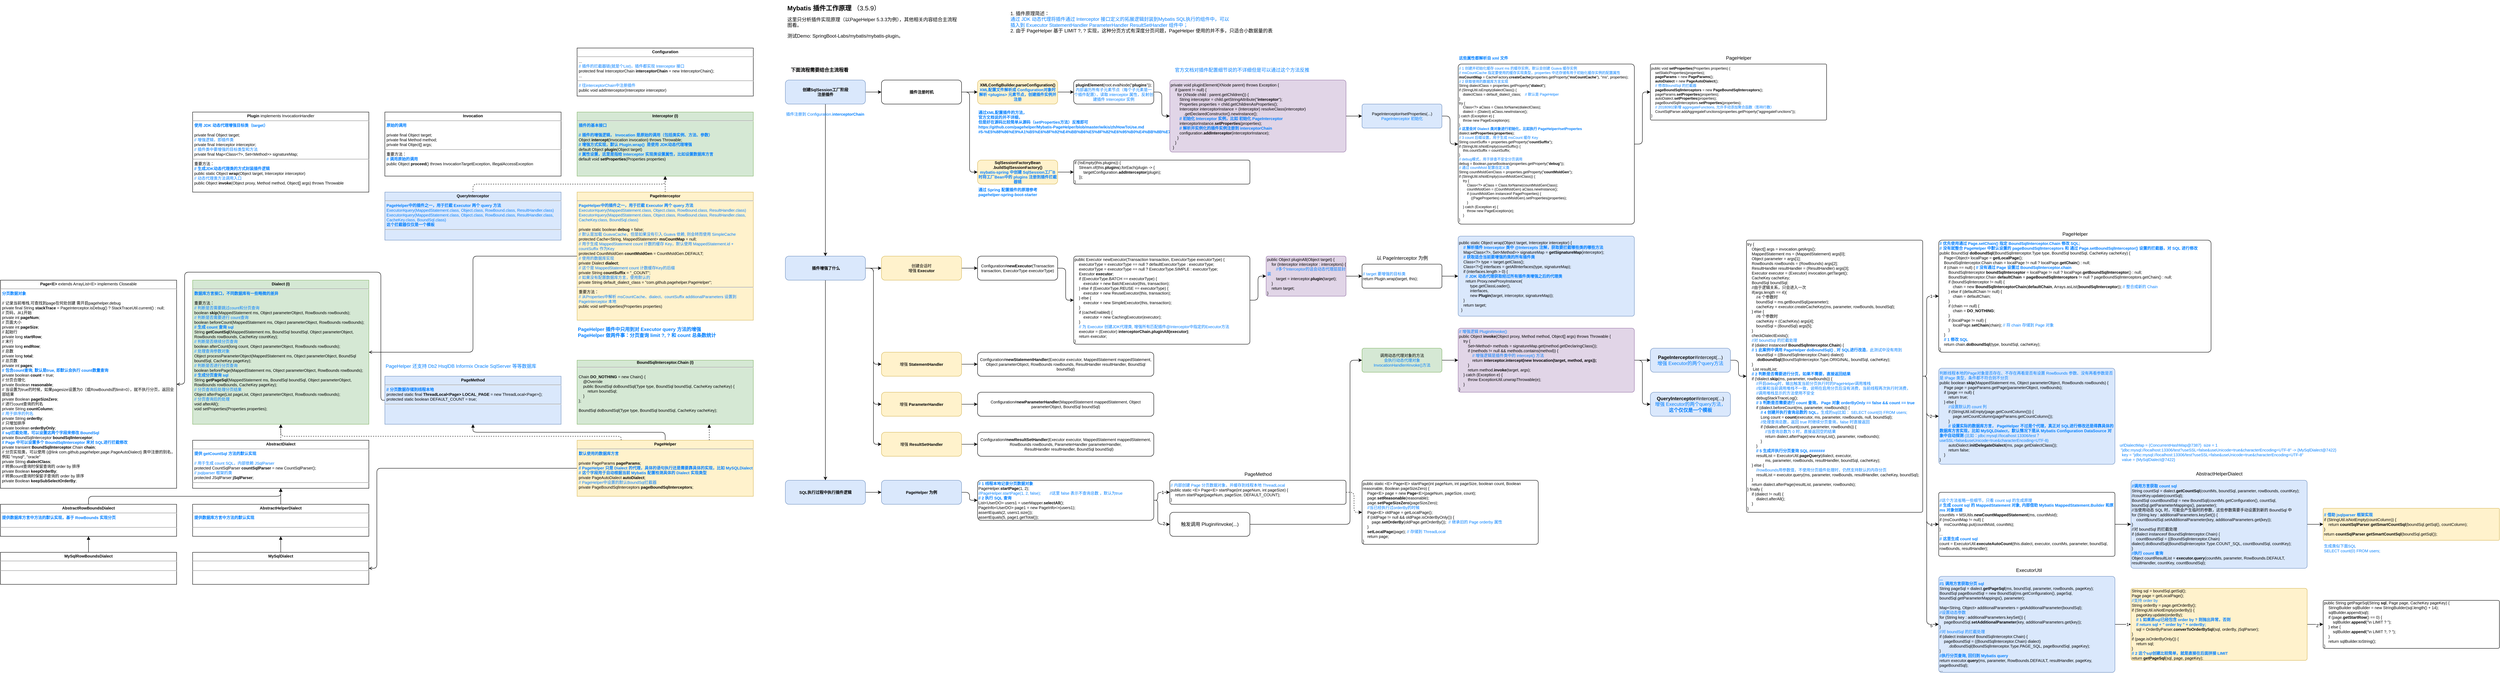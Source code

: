 <mxfile version="21.6.5" type="device">
  <diagram name="第 1 页" id="V49HLDRSxaHuVmoNU_-M">
    <mxGraphModel dx="3915" dy="879" grid="1" gridSize="10" guides="1" tooltips="1" connect="1" arrows="1" fold="1" page="1" pageScale="1" pageWidth="827" pageHeight="1169" math="0" shadow="0">
      <root>
        <mxCell id="0" />
        <mxCell id="1" parent="0" />
        <mxCell id="zvJbzN1AgG9XMS87pQ7Y-9" style="edgeStyle=orthogonalEdgeStyle;orthogonalLoop=1;jettySize=auto;html=1;exitX=0;exitY=0.5;exitDx=0;exitDy=0;endArrow=open;endFill=0;rounded=1;" parent="1" source="zvJbzN1AgG9XMS87pQ7Y-6" target="zvJbzN1AgG9XMS87pQ7Y-8" edge="1">
          <mxGeometry relative="1" as="geometry">
            <Array as="points">
              <mxPoint x="-970" y="1000" />
              <mxPoint x="-970" y="680" />
              <mxPoint x="-1460" y="680" />
              <mxPoint x="-1460" y="960" />
            </Array>
          </mxGeometry>
        </mxCell>
        <mxCell id="3cpkV8E3IRdtKVc3-a5e-1" value="&lt;h1 style=&quot;font-size: 16px;&quot;&gt;Mybatis 插件工作原理&amp;nbsp;&lt;span style=&quot;font-weight: normal&quot;&gt;（3.5.9）&lt;/span&gt;&lt;/h1&gt;&lt;p&gt;这里只分析插件实现原理（以PageHelper 5.3.3为例），其他相关内容结合主流程图看。&lt;br&gt;&lt;/p&gt;&lt;p&gt;测试Demo: SpringBoot-Labs/mybatis/mybatis-plugin。&lt;/p&gt;&lt;p&gt;&lt;/p&gt;" style="text;html=1;strokeColor=none;fillColor=none;spacing=5;spacingTop=-20;whiteSpace=wrap;overflow=hidden;rounded=0;" parent="1" vertex="1">
          <mxGeometry x="40" y="10" width="440" height="90" as="geometry" />
        </mxCell>
        <mxCell id="3cpkV8E3IRdtKVc3-a5e-6" value="&lt;p style=&quot;margin: 4px 0px 0px; text-align: center; font-size: 10px;&quot;&gt;&lt;b style=&quot;font-size: 10px;&quot;&gt;Configuration&lt;/b&gt;&lt;/p&gt;&lt;hr style=&quot;font-size: 10px;&quot;&gt;&lt;p style=&quot;margin: 0px 0px 0px 4px;&quot;&gt;...&lt;/p&gt;&lt;p style=&quot;margin: 0px 0px 0px 4px;&quot;&gt;&lt;font color=&quot;#007fff&quot;&gt;// 插件的拦截器链(就是个List)，插件都实现 Interceptor 接口&lt;/font&gt;&lt;/p&gt;&lt;p style=&quot;margin: 0px 0px 0px 4px;&quot;&gt;protected final InterceptorChain &lt;b&gt;interceptorChain&lt;/b&gt; = new InterceptorChain();&lt;/p&gt;&lt;p style=&quot;margin: 0px 0px 0px 4px;&quot;&gt;...&lt;/p&gt;&lt;hr style=&quot;font-size: 10px;&quot;&gt;&lt;p style=&quot;margin: 0px 0px 0px 4px;&quot;&gt;&lt;font color=&quot;#007fff&quot;&gt;// 往interceptorChain中注册插件&lt;/font&gt;&lt;/p&gt;&lt;p style=&quot;margin: 0px 0px 0px 4px;&quot;&gt;public void addInterceptor(Interceptor interceptor)&lt;br&gt;&lt;/p&gt;" style="verticalAlign=top;align=left;overflow=fill;fontSize=10;fontFamily=Helvetica;html=1;whiteSpace=wrap;" parent="1" vertex="1">
          <mxGeometry x="-480" y="120" width="440" height="120" as="geometry" />
        </mxCell>
        <mxCell id="3cpkV8E3IRdtKVc3-a5e-11" value="" style="edgeStyle=orthogonalEdgeStyle;orthogonalLoop=1;jettySize=auto;html=1;fontSize=10;rounded=1;" parent="1" source="3cpkV8E3IRdtKVc3-a5e-7" target="3cpkV8E3IRdtKVc3-a5e-10" edge="1">
          <mxGeometry relative="1" as="geometry" />
        </mxCell>
        <mxCell id="3cpkV8E3IRdtKVc3-a5e-24" style="edgeStyle=orthogonalEdgeStyle;orthogonalLoop=1;jettySize=auto;html=1;exitX=0.5;exitY=1;exitDx=0;exitDy=0;rounded=1;" parent="1" source="3cpkV8E3IRdtKVc3-a5e-7" target="3cpkV8E3IRdtKVc3-a5e-23" edge="1">
          <mxGeometry relative="1" as="geometry" />
        </mxCell>
        <mxCell id="3cpkV8E3IRdtKVc3-a5e-7" value="&lt;b style=&quot;font-size: 10px;&quot;&gt;创建SqlSession工厂阶段&lt;/b&gt;&lt;br style=&quot;font-size: 10px;&quot;&gt;&lt;b style=&quot;font-size: 10px;&quot;&gt;注册插件&lt;/b&gt;" style="rounded=1;whiteSpace=wrap;html=1;fillColor=#dae8fc;strokeColor=#6c8ebf;fontSize=10;" parent="1" vertex="1">
          <mxGeometry x="40" y="200" width="200" height="60" as="geometry" />
        </mxCell>
        <mxCell id="3cpkV8E3IRdtKVc3-a5e-14" value="" style="edgeStyle=orthogonalEdgeStyle;orthogonalLoop=1;jettySize=auto;html=1;rounded=1;" parent="1" source="3cpkV8E3IRdtKVc3-a5e-10" target="3cpkV8E3IRdtKVc3-a5e-13" edge="1">
          <mxGeometry relative="1" as="geometry" />
        </mxCell>
        <mxCell id="3cpkV8E3IRdtKVc3-a5e-22" style="edgeStyle=orthogonalEdgeStyle;orthogonalLoop=1;jettySize=auto;html=1;exitX=1;exitY=0.5;exitDx=0;exitDy=0;entryX=0;entryY=0.5;entryDx=0;entryDy=0;rounded=1;" parent="1" source="3cpkV8E3IRdtKVc3-a5e-10" target="3cpkV8E3IRdtKVc3-a5e-19" edge="1">
          <mxGeometry relative="1" as="geometry" />
        </mxCell>
        <mxCell id="3cpkV8E3IRdtKVc3-a5e-10" value="&lt;b&gt;插件注册时机&lt;/b&gt;" style="rounded=1;whiteSpace=wrap;html=1;fontSize=10;" parent="1" vertex="1">
          <mxGeometry x="280" y="200" width="200" height="60" as="geometry" />
        </mxCell>
        <mxCell id="3cpkV8E3IRdtKVc3-a5e-12" value="&lt;font color=&quot;#007fff&quot; style=&quot;font-size: 10px;&quot;&gt;插件注册到 Configuration.&lt;b&gt;interceptorChain&lt;/b&gt;&lt;/font&gt;" style="text;html=1;align=left;verticalAlign=middle;resizable=0;points=[];autosize=1;strokeColor=none;fillColor=none;fontSize=10;" parent="1" vertex="1">
          <mxGeometry x="40" y="270" width="220" height="30" as="geometry" />
        </mxCell>
        <mxCell id="3cpkV8E3IRdtKVc3-a5e-16" value="" style="edgeStyle=orthogonalEdgeStyle;orthogonalLoop=1;jettySize=auto;html=1;rounded=1;" parent="1" source="3cpkV8E3IRdtKVc3-a5e-13" target="3cpkV8E3IRdtKVc3-a5e-15" edge="1">
          <mxGeometry relative="1" as="geometry" />
        </mxCell>
        <mxCell id="3cpkV8E3IRdtKVc3-a5e-13" value="&lt;b&gt;XMLConfigBuilder.parseConfiguration()&lt;br&gt;&lt;font color=&quot;#007fff&quot;&gt;XML配置文件解析成 Configuration对象时&lt;br&gt;解析 &amp;lt;plugins&amp;gt; 元素节点，创建插件实例并注册&lt;br&gt;&lt;/font&gt;&lt;/b&gt;" style="rounded=1;whiteSpace=wrap;html=1;fontSize=10;fillColor=#fff2cc;strokeColor=#d6b656;" parent="1" vertex="1">
          <mxGeometry x="520" y="200" width="200" height="60" as="geometry" />
        </mxCell>
        <mxCell id="3cpkV8E3IRdtKVc3-a5e-18" value="" style="edgeStyle=orthogonalEdgeStyle;orthogonalLoop=1;jettySize=auto;html=1;rounded=1;" parent="1" source="3cpkV8E3IRdtKVc3-a5e-15" target="3cpkV8E3IRdtKVc3-a5e-17" edge="1">
          <mxGeometry relative="1" as="geometry" />
        </mxCell>
        <mxCell id="3cpkV8E3IRdtKVc3-a5e-15" value="&lt;font style=&quot;&quot;&gt;&lt;b&gt;pluginElement&lt;/b&gt;(root.evalNode(&quot;&lt;b&gt;plugins&lt;/b&gt;&quot;));&lt;br&gt;&lt;font color=&quot;#007fff&quot;&gt;内部遍历所有子元素节点（每个子元素是一个插件配置），读取 interceptor 属性，反射创建插件 Interceptor 实例&lt;/font&gt;&lt;br&gt;&lt;/font&gt;" style="rounded=1;whiteSpace=wrap;html=1;fontSize=10;" parent="1" vertex="1">
          <mxGeometry x="760" y="200" width="200" height="60" as="geometry" />
        </mxCell>
        <mxCell id="3cpkV8E3IRdtKVc3-a5e-85" value="" style="edgeStyle=orthogonalEdgeStyle;orthogonalLoop=1;jettySize=auto;html=1;entryX=0;entryY=0.5;entryDx=0;entryDy=0;rounded=1;" parent="1" source="3cpkV8E3IRdtKVc3-a5e-17" target="3cpkV8E3IRdtKVc3-a5e-86" edge="1">
          <mxGeometry relative="1" as="geometry">
            <mxPoint x="1480" y="290" as="targetPoint" />
          </mxGeometry>
        </mxCell>
        <mxCell id="3cpkV8E3IRdtKVc3-a5e-21" value="" style="edgeStyle=orthogonalEdgeStyle;orthogonalLoop=1;jettySize=auto;html=1;rounded=1;" parent="1" source="3cpkV8E3IRdtKVc3-a5e-19" target="3cpkV8E3IRdtKVc3-a5e-20" edge="1">
          <mxGeometry relative="1" as="geometry" />
        </mxCell>
        <mxCell id="3cpkV8E3IRdtKVc3-a5e-19" value="&lt;b&gt;SqlSessionFactoryBean&lt;br&gt;.buildSqlSessionFactory()&lt;br&gt;&lt;font color=&quot;#007fff&quot;&gt;mybatis-spring 中创建 SqlSession工厂B时将工厂Bean中的 plugins 注册到插件拦截器链&lt;/font&gt;&lt;br&gt;&lt;/b&gt;" style="rounded=1;whiteSpace=wrap;html=1;fontSize=10;fillColor=#fff2cc;strokeColor=#d6b656;" parent="1" vertex="1">
          <mxGeometry x="520" y="400" width="200" height="60" as="geometry" />
        </mxCell>
        <mxCell id="3cpkV8E3IRdtKVc3-a5e-20" value="&lt;div style=&quot;&quot;&gt;if (!isEmpty(this.plugins)) {&lt;/div&gt;&lt;div style=&quot;&quot;&gt;&amp;nbsp; &amp;nbsp; Stream.of(this.&lt;b&gt;plugins&lt;/b&gt;).forEach(plugin -&amp;gt; {&lt;/div&gt;&lt;div style=&quot;&quot;&gt;&amp;nbsp; &amp;nbsp; &amp;nbsp; &amp;nbsp; targetConfiguration.&lt;b&gt;addInterceptor&lt;/b&gt;(plugin);&lt;/div&gt;&lt;div style=&quot;&quot;&gt;&amp;nbsp; &amp;nbsp; });&lt;/div&gt;&lt;div style=&quot;&quot;&gt;}&lt;/div&gt;" style="rounded=1;whiteSpace=wrap;html=1;fontSize=10;align=left;arcSize=8;" parent="1" vertex="1">
          <mxGeometry x="760" y="400" width="440" height="60" as="geometry" />
        </mxCell>
        <mxCell id="3cpkV8E3IRdtKVc3-a5e-30" value="" style="edgeStyle=orthogonalEdgeStyle;orthogonalLoop=1;jettySize=auto;html=1;rounded=1;" parent="1" source="3cpkV8E3IRdtKVc3-a5e-23" target="3cpkV8E3IRdtKVc3-a5e-29" edge="1">
          <mxGeometry relative="1" as="geometry" />
        </mxCell>
        <mxCell id="3cpkV8E3IRdtKVc3-a5e-36" style="edgeStyle=orthogonalEdgeStyle;orthogonalLoop=1;jettySize=auto;html=1;exitX=1;exitY=0.5;exitDx=0;exitDy=0;entryX=0;entryY=0.5;entryDx=0;entryDy=0;rounded=1;" parent="1" source="3cpkV8E3IRdtKVc3-a5e-23" target="3cpkV8E3IRdtKVc3-a5e-33" edge="1">
          <mxGeometry relative="1" as="geometry" />
        </mxCell>
        <mxCell id="3cpkV8E3IRdtKVc3-a5e-37" style="edgeStyle=orthogonalEdgeStyle;orthogonalLoop=1;jettySize=auto;html=1;exitX=1;exitY=0.5;exitDx=0;exitDy=0;entryX=0;entryY=0.5;entryDx=0;entryDy=0;rounded=1;" parent="1" source="3cpkV8E3IRdtKVc3-a5e-23" target="3cpkV8E3IRdtKVc3-a5e-34" edge="1">
          <mxGeometry relative="1" as="geometry" />
        </mxCell>
        <mxCell id="3cpkV8E3IRdtKVc3-a5e-38" style="edgeStyle=orthogonalEdgeStyle;orthogonalLoop=1;jettySize=auto;html=1;exitX=1;exitY=0.5;exitDx=0;exitDy=0;entryX=0;entryY=0.5;entryDx=0;entryDy=0;rounded=1;" parent="1" source="3cpkV8E3IRdtKVc3-a5e-23" target="3cpkV8E3IRdtKVc3-a5e-35" edge="1">
          <mxGeometry relative="1" as="geometry" />
        </mxCell>
        <mxCell id="zvJbzN1AgG9XMS87pQ7Y-15" style="edgeStyle=orthogonalEdgeStyle;rounded=1;orthogonalLoop=1;jettySize=auto;html=1;exitX=0.5;exitY=1;exitDx=0;exitDy=0;" parent="1" source="3cpkV8E3IRdtKVc3-a5e-23" target="zvJbzN1AgG9XMS87pQ7Y-14" edge="1">
          <mxGeometry relative="1" as="geometry" />
        </mxCell>
        <mxCell id="3cpkV8E3IRdtKVc3-a5e-23" value="&lt;b&gt;&amp;nbsp;插件增强了什么&lt;/b&gt;" style="rounded=1;whiteSpace=wrap;html=1;fillColor=#dae8fc;strokeColor=#6c8ebf;fontSize=10;" parent="1" vertex="1">
          <mxGeometry x="40" y="640" width="200" height="60" as="geometry" />
        </mxCell>
        <mxCell id="3cpkV8E3IRdtKVc3-a5e-25" value="&lt;p style=&quot;margin: 4px 0px 0px; text-align: center;&quot;&gt;&lt;b&gt;Interceptor (I)&lt;/b&gt;&lt;br&gt;&lt;/p&gt;&lt;hr style=&quot;font-size: 10px;&quot;&gt;&lt;p style=&quot;margin: 0px 0px 0px 4px;&quot;&gt;&lt;/p&gt;&lt;p style=&quot;margin: 0px 0px 0px 4px;&quot;&gt;&lt;font color=&quot;#007fff&quot;&gt;&lt;b&gt;插件的基本接口&lt;/b&gt;&lt;/font&gt;&lt;/p&gt;&lt;p style=&quot;margin: 0px 0px 0px 4px;&quot;&gt;&lt;font color=&quot;#007fff&quot;&gt;&lt;b&gt;&lt;br&gt;&lt;/b&gt;&lt;/font&gt;&lt;/p&gt;&lt;p style=&quot;margin: 0px 0px 0px 4px;&quot;&gt;&lt;font color=&quot;#007fff&quot;&gt;&lt;b&gt;// 插件的增强逻辑， Invocation 是原始的调用（包括类实例、方法、参数）&lt;/b&gt;&lt;/font&gt;&lt;/p&gt;&lt;p style=&quot;margin: 0px 0px 0px 4px;&quot;&gt;Object &lt;b&gt;intercept&lt;/b&gt;(Invocation invocation) throws Throwable;&lt;br&gt;&lt;/p&gt;&lt;p style=&quot;margin: 0px 0px 0px 4px;&quot;&gt;&lt;font color=&quot;#007fff&quot;&gt;&lt;b&gt;// 增强方式实现，默认 Plugin.wrap()&amp;nbsp; 是使用 JDK动态代理增强&lt;/b&gt;&lt;/font&gt;&lt;/p&gt;&lt;p style=&quot;margin: 0px 0px 0px 4px;&quot;&gt;default Object &lt;b&gt;plugin&lt;/b&gt;(Object target)&lt;/p&gt;&lt;p style=&quot;margin: 0px 0px 0px 4px;&quot;&gt;&lt;b&gt;&lt;font color=&quot;#007fff&quot;&gt;// 属性设置，这里是指给 Interceptor 实现类设置属性，比如设置数据库方言&lt;/font&gt;&lt;br&gt;&lt;/b&gt;default void &lt;b&gt;setProperties&lt;/b&gt;(Properties properties)&lt;br&gt;&lt;/p&gt;" style="verticalAlign=top;align=left;overflow=fill;fontSize=10;fontFamily=Helvetica;html=1;whiteSpace=wrap;fillColor=#d5e8d4;strokeColor=#82b366;" parent="1" vertex="1">
          <mxGeometry x="-480" y="280" width="440" height="160" as="geometry" />
        </mxCell>
        <mxCell id="3cpkV8E3IRdtKVc3-a5e-28" style="edgeStyle=orthogonalEdgeStyle;orthogonalLoop=1;jettySize=auto;html=1;exitX=0.5;exitY=0;exitDx=0;exitDy=0;endArrow=block;endFill=1;dashed=1;rounded=1;" parent="1" source="3cpkV8E3IRdtKVc3-a5e-27" target="3cpkV8E3IRdtKVc3-a5e-25" edge="1">
          <mxGeometry relative="1" as="geometry" />
        </mxCell>
        <mxCell id="zvJbzN1AgG9XMS87pQ7Y-5" style="edgeStyle=orthogonalEdgeStyle;orthogonalLoop=1;jettySize=auto;html=1;exitX=0;exitY=0.5;exitDx=0;exitDy=0;endArrow=open;endFill=0;rounded=1;" parent="1" source="3cpkV8E3IRdtKVc3-a5e-27" target="3cpkV8E3IRdtKVc3-a5e-72" edge="1">
          <mxGeometry relative="1" as="geometry" />
        </mxCell>
        <mxCell id="3cpkV8E3IRdtKVc3-a5e-27" value="&lt;p style=&quot;margin: 4px 0px 0px; text-align: center;&quot;&gt;&lt;b&gt;PageInterceptor&lt;/b&gt;&lt;br&gt;&lt;/p&gt;&lt;hr style=&quot;font-size: 10px;&quot;&gt;&lt;p style=&quot;margin: 0px 0px 0px 4px;&quot;&gt;&lt;font style=&quot;&quot; color=&quot;#007fff&quot;&gt;&lt;b&gt;PageHelper中的插件之一，用于拦截 Executor 两个 query 方法&lt;/b&gt;&lt;br&gt;Executor#query(MappedStatement.class, Object.class, RowBound.class, ResultHandler.class&lt;/font&gt;&lt;font style=&quot;&quot; color=&quot;#007fff&quot;&gt;)&lt;br&gt;Executor#query(MappedStatement.class, Object.class, RowBound.class, ResultHandler.class, CacheKey.class, BoundSql.class)&lt;br&gt;&lt;/font&gt;&lt;/p&gt;&lt;p style=&quot;margin: 0px 0px 0px 4px;&quot;&gt;&lt;br&gt;&lt;/p&gt;&lt;p style=&quot;margin: 0px 0px 0px 4px;&quot;&gt;private static boolean &lt;b&gt;debug&lt;/b&gt; = false;&lt;br&gt;&lt;/p&gt;&lt;p style=&quot;margin: 0px 0px 0px 4px;&quot;&gt;&lt;font color=&quot;#007fff&quot;&gt;// 默认是加载 GuavaCache，但是如果没有引入 Guava 依赖, 则会转而使用 SimpleCache&lt;/font&gt;&lt;/p&gt;&lt;p style=&quot;margin: 0px 0px 0px 4px;&quot;&gt;protected Cache&amp;lt;String, MappedStatement&amp;gt; &lt;b&gt;msCountMap&lt;/b&gt; = null;&lt;/p&gt;&lt;p style=&quot;margin: 0px 0px 0px 4px;&quot;&gt;&lt;font color=&quot;#007fff&quot;&gt;// 用于生成 MappedStatement count 计数的缓存 Key，默认使用 MappedStatement.id + countSuffix 作为Key&lt;/font&gt;&lt;/p&gt;&lt;p style=&quot;margin: 0px 0px 0px 4px;&quot;&gt;protected CountMsIdGen &lt;b&gt;countMsIdGen&lt;/b&gt; = CountMsIdGen.DEFAULT;&lt;br&gt;&lt;/p&gt;&lt;p style=&quot;margin: 0px 0px 0px 4px;&quot;&gt;&lt;font color=&quot;#007fff&quot;&gt;// 使用的数据库实现&lt;/font&gt;&lt;/p&gt;&lt;p style=&quot;margin: 0px 0px 0px 4px;&quot;&gt;private Dialect &lt;b&gt;dialect&lt;/b&gt;;&lt;/p&gt;&lt;p style=&quot;margin: 0px 0px 0px 4px;&quot;&gt;&lt;font color=&quot;#007fff&quot;&gt;// 这个是&amp;nbsp;MappedStatement count 计数缓存Key的后缀&lt;/font&gt;&lt;br&gt;&lt;span style=&quot;background-color: initial;&quot;&gt;private String &lt;b&gt;countSuffix&lt;/b&gt; = &quot;_COUNT&quot;;&lt;/span&gt;&lt;/p&gt;&lt;p style=&quot;margin: 0px 0px 0px 4px;&quot;&gt;&lt;font color=&quot;#007fff&quot;&gt;// 如果没有配置数据库方言，使用默认的&lt;/font&gt;&lt;/p&gt;&lt;p style=&quot;margin: 0px 0px 0px 4px;&quot;&gt;private String default_dialect_class = &quot;com.github.pagehelper.PageHelper&quot;;&lt;/p&gt;&lt;hr style=&quot;font-size: 10px;&quot;&gt;&lt;p style=&quot;margin: 0px 0px 0px 4px;&quot;&gt;重要方法：&lt;/p&gt;&lt;p style=&quot;margin: 0px 0px 0px 4px;&quot;&gt;&lt;font color=&quot;#007fff&quot;&gt;// 从Properties中解析 msCountCache、dialect、countSuffix additionalParameters 设置到PageInterceptor 本地&lt;/font&gt;&lt;/p&gt;&lt;p style=&quot;margin: 0px 0px 0px 4px;&quot;&gt;public void setProperties(Properties properties)&lt;br&gt;&lt;/p&gt;" style="verticalAlign=top;align=left;overflow=fill;fontSize=10;fontFamily=Helvetica;html=1;whiteSpace=wrap;fillColor=#fff2cc;strokeColor=#d6b656;" parent="1" vertex="1">
          <mxGeometry x="-480" y="480" width="440" height="320" as="geometry" />
        </mxCell>
        <mxCell id="3cpkV8E3IRdtKVc3-a5e-32" value="" style="edgeStyle=orthogonalEdgeStyle;orthogonalLoop=1;jettySize=auto;html=1;rounded=1;" parent="1" source="3cpkV8E3IRdtKVc3-a5e-29" target="3cpkV8E3IRdtKVc3-a5e-31" edge="1">
          <mxGeometry relative="1" as="geometry" />
        </mxCell>
        <mxCell id="3cpkV8E3IRdtKVc3-a5e-29" value="创建会话时&lt;br&gt;增强 &lt;b&gt;Executor&lt;/b&gt;" style="rounded=1;whiteSpace=wrap;html=1;fontSize=10;fillColor=#fff2cc;strokeColor=#d6b656;" parent="1" vertex="1">
          <mxGeometry x="280" y="640" width="200" height="60" as="geometry" />
        </mxCell>
        <mxCell id="3cpkV8E3IRdtKVc3-a5e-40" value="" style="edgeStyle=orthogonalEdgeStyle;orthogonalLoop=1;jettySize=auto;html=1;rounded=1;" parent="1" source="3cpkV8E3IRdtKVc3-a5e-31" target="3cpkV8E3IRdtKVc3-a5e-39" edge="1">
          <mxGeometry relative="1" as="geometry" />
        </mxCell>
        <mxCell id="3cpkV8E3IRdtKVc3-a5e-31" value="Configuration#&lt;b&gt;newExecutor&lt;/b&gt;(Transaction transaction, ExecutorType executorType)" style="rounded=1;whiteSpace=wrap;html=1;fontSize=10;" parent="1" vertex="1">
          <mxGeometry x="520" y="640" width="200" height="60" as="geometry" />
        </mxCell>
        <mxCell id="3cpkV8E3IRdtKVc3-a5e-60" value="" style="edgeStyle=orthogonalEdgeStyle;orthogonalLoop=1;jettySize=auto;html=1;rounded=1;" parent="1" source="3cpkV8E3IRdtKVc3-a5e-33" target="3cpkV8E3IRdtKVc3-a5e-59" edge="1">
          <mxGeometry relative="1" as="geometry" />
        </mxCell>
        <mxCell id="3cpkV8E3IRdtKVc3-a5e-33" value="增强 &lt;b&gt;StatementHandler&lt;/b&gt;" style="rounded=1;whiteSpace=wrap;html=1;fontSize=10;fillColor=#fff2cc;strokeColor=#d6b656;" parent="1" vertex="1">
          <mxGeometry x="280" y="880" width="200" height="60" as="geometry" />
        </mxCell>
        <mxCell id="3cpkV8E3IRdtKVc3-a5e-62" style="edgeStyle=orthogonalEdgeStyle;orthogonalLoop=1;jettySize=auto;html=1;exitX=1;exitY=0.5;exitDx=0;exitDy=0;rounded=1;" parent="1" source="3cpkV8E3IRdtKVc3-a5e-34" target="3cpkV8E3IRdtKVc3-a5e-61" edge="1">
          <mxGeometry relative="1" as="geometry" />
        </mxCell>
        <mxCell id="3cpkV8E3IRdtKVc3-a5e-34" value="增强 &lt;b&gt;ParameterHandler&lt;/b&gt;" style="rounded=1;whiteSpace=wrap;html=1;fontSize=10;fillColor=#fff2cc;strokeColor=#d6b656;" parent="1" vertex="1">
          <mxGeometry x="280" y="980" width="200" height="60" as="geometry" />
        </mxCell>
        <mxCell id="3cpkV8E3IRdtKVc3-a5e-64" value="" style="edgeStyle=orthogonalEdgeStyle;orthogonalLoop=1;jettySize=auto;html=1;rounded=1;" parent="1" source="3cpkV8E3IRdtKVc3-a5e-35" target="3cpkV8E3IRdtKVc3-a5e-63" edge="1">
          <mxGeometry relative="1" as="geometry" />
        </mxCell>
        <mxCell id="3cpkV8E3IRdtKVc3-a5e-35" value="增强 &lt;b&gt;ResultSetHandler&lt;/b&gt;" style="rounded=1;whiteSpace=wrap;html=1;fontSize=10;fillColor=#fff2cc;strokeColor=#d6b656;" parent="1" vertex="1">
          <mxGeometry x="280" y="1080" width="200" height="60" as="geometry" />
        </mxCell>
        <mxCell id="3cpkV8E3IRdtKVc3-a5e-42" value="" style="edgeStyle=orthogonalEdgeStyle;orthogonalLoop=1;jettySize=auto;html=1;rounded=1;" parent="1" source="3cpkV8E3IRdtKVc3-a5e-39" target="3cpkV8E3IRdtKVc3-a5e-41" edge="1">
          <mxGeometry relative="1" as="geometry" />
        </mxCell>
        <mxCell id="3cpkV8E3IRdtKVc3-a5e-39" value="&lt;div&gt;public Executor newExecutor(Transaction transaction, ExecutorType executorType) {&lt;/div&gt;&lt;div&gt;&amp;nbsp; &amp;nbsp; executorType = executorType == null ? defaultExecutorType : executorType;&lt;/div&gt;&lt;div&gt;&amp;nbsp; &amp;nbsp; executorType = executorType == null ? ExecutorType.SIMPLE : executorType;&lt;/div&gt;&lt;div&gt;&amp;nbsp; &amp;nbsp; Executor &lt;b&gt;executor&lt;/b&gt;;&lt;/div&gt;&lt;div&gt;&amp;nbsp; &amp;nbsp; if (ExecutorType.BATCH == executorType) {&lt;/div&gt;&lt;div&gt;&amp;nbsp; &amp;nbsp; &amp;nbsp; &amp;nbsp; executor = new BatchExecutor(this, transaction);&lt;/div&gt;&lt;div&gt;&amp;nbsp; &amp;nbsp; } else if (ExecutorType.REUSE == executorType) {&lt;/div&gt;&lt;div&gt;&amp;nbsp; &amp;nbsp; &amp;nbsp; &amp;nbsp; executor = new ReuseExecutor(this, transaction);&lt;/div&gt;&lt;div&gt;&amp;nbsp; &amp;nbsp; } else {&lt;/div&gt;&lt;div&gt;&amp;nbsp; &amp;nbsp; &amp;nbsp; &amp;nbsp; executor = new SimpleExecutor(this, transaction);&lt;/div&gt;&lt;div&gt;&amp;nbsp; &amp;nbsp; }&lt;/div&gt;&lt;div&gt;&amp;nbsp; &amp;nbsp; if (cacheEnabled) {&lt;/div&gt;&lt;div&gt;&amp;nbsp; &amp;nbsp; &amp;nbsp; &amp;nbsp; executor = new CachingExecutor(executor);&lt;/div&gt;&lt;div&gt;&amp;nbsp; &amp;nbsp; }&lt;/div&gt;&lt;div&gt;&lt;font color=&quot;#007fff&quot;&gt;&amp;nbsp; &amp;nbsp; // 为 Executor 创建JDK代理类, 增强所有匹配插件@Interceptor中指定的Executor方法&lt;/font&gt;&lt;/div&gt;&lt;div&gt;&amp;nbsp; &amp;nbsp; executor = (Executor) &lt;b&gt;interceptorChain.pluginAll(executor)&lt;/b&gt;;&lt;/div&gt;&lt;div&gt;&amp;nbsp; &amp;nbsp; return executor;&lt;/div&gt;&lt;div&gt;}&lt;/div&gt;" style="rounded=1;whiteSpace=wrap;html=1;fontSize=10;align=left;arcSize=3;" parent="1" vertex="1">
          <mxGeometry x="760" y="640" width="440" height="220" as="geometry" />
        </mxCell>
        <mxCell id="3cpkV8E3IRdtKVc3-a5e-44" value="" style="edgeStyle=orthogonalEdgeStyle;orthogonalLoop=1;jettySize=auto;html=1;rounded=1;" parent="1" source="3cpkV8E3IRdtKVc3-a5e-41" target="3cpkV8E3IRdtKVc3-a5e-43" edge="1">
          <mxGeometry relative="1" as="geometry" />
        </mxCell>
        <mxCell id="3cpkV8E3IRdtKVc3-a5e-41" value="&lt;div&gt;public Object pluginAll(Object target) {&lt;/div&gt;&lt;div&gt;&amp;nbsp; &amp;nbsp; for (Interceptor interceptor : interceptors) {&lt;/div&gt;&lt;div&gt;&lt;span style=&quot;white-space: pre;&quot;&gt;&#x9;&lt;/span&gt;&lt;font color=&quot;#007fff&quot;&gt;//多个Interceptor的话会动态代理层层封装&lt;/font&gt;&lt;br&gt;&lt;/div&gt;&lt;div&gt;&amp;nbsp; &amp;nbsp; &amp;nbsp; &amp;nbsp; target = interceptor.&lt;b&gt;plugin&lt;/b&gt;(target);&lt;/div&gt;&lt;div&gt;&amp;nbsp; &amp;nbsp; }&lt;/div&gt;&lt;div&gt;&amp;nbsp; &amp;nbsp; return target;&lt;/div&gt;&lt;div&gt;}&lt;/div&gt;" style="rounded=1;whiteSpace=wrap;html=1;fontSize=10;align=left;arcSize=5;fillColor=#e1d5e7;strokeColor=#9673a6;" parent="1" vertex="1">
          <mxGeometry x="1240.5" y="640" width="199.5" height="100" as="geometry" />
        </mxCell>
        <mxCell id="3cpkV8E3IRdtKVc3-a5e-46" value="" style="edgeStyle=orthogonalEdgeStyle;orthogonalLoop=1;jettySize=auto;html=1;rounded=1;" parent="1" source="3cpkV8E3IRdtKVc3-a5e-43" target="3cpkV8E3IRdtKVc3-a5e-45" edge="1">
          <mxGeometry relative="1" as="geometry">
            <mxPoint x="1720" y="690" as="targetPoint" />
          </mxGeometry>
        </mxCell>
        <mxCell id="3cpkV8E3IRdtKVc3-a5e-43" value="&lt;font color=&quot;#007fff&quot;&gt;// target 要增强的目标类&lt;br&gt;&lt;/font&gt;return Plugin.wrap(target, this);" style="rounded=1;whiteSpace=wrap;html=1;fontSize=10;align=left;arcSize=9;" parent="1" vertex="1">
          <mxGeometry x="1480" y="660" width="199.5" height="60" as="geometry" />
        </mxCell>
        <mxCell id="3cpkV8E3IRdtKVc3-a5e-45" value="&lt;div&gt;public static Object wrap(Object target, Interceptor interceptor) {&lt;/div&gt;&lt;div&gt;&lt;font color=&quot;#007fff&quot;&gt;&lt;b&gt;&amp;nbsp; &amp;nbsp; // 解析插件 Interceptor 类中 @Intercepts 注解，获取要拦截哪些类的哪些方法&lt;/b&gt;&lt;/font&gt;&lt;/div&gt;&lt;div&gt;&amp;nbsp; &amp;nbsp; Map&amp;lt;Class&amp;lt;?&amp;gt;, Set&amp;lt;Method&amp;gt;&amp;gt; signatureMap = &lt;b&gt;getSignatureMap&lt;/b&gt;(interceptor);&lt;/div&gt;&lt;div&gt;&lt;font color=&quot;#007fff&quot;&gt;&amp;nbsp; &amp;nbsp; &lt;b&gt;// 获取适合当前要增强的类的所有插件类&lt;/b&gt;&lt;/font&gt;&lt;/div&gt;&lt;div&gt;&amp;nbsp; &amp;nbsp; Class&amp;lt;?&amp;gt; type = target.getClass();&lt;/div&gt;&lt;div&gt;&amp;nbsp; &amp;nbsp; Class&amp;lt;?&amp;gt;[] interfaces = getAllInterfaces(type, signatureMap);&lt;/div&gt;&lt;div&gt;&amp;nbsp; &amp;nbsp; if (interfaces.length &amp;gt; 0) {&lt;/div&gt;&lt;div&gt;&lt;b&gt;&lt;font color=&quot;#007fff&quot;&gt;&amp;nbsp; &amp;nbsp; &amp;nbsp; // JDK 动态代理获取经过所有插件类增强之后的代理类&lt;/font&gt;&lt;/b&gt;&lt;/div&gt;&lt;div&gt;&amp;nbsp; &amp;nbsp; &amp;nbsp; return Proxy.newProxyInstance(&lt;/div&gt;&lt;div&gt;&amp;nbsp; &amp;nbsp; &amp;nbsp; &amp;nbsp; &amp;nbsp; type.getClassLoader(),&lt;/div&gt;&lt;div&gt;&amp;nbsp; &amp;nbsp; &amp;nbsp; &amp;nbsp; &amp;nbsp; interfaces,&lt;/div&gt;&lt;div&gt;&amp;nbsp; &amp;nbsp; &amp;nbsp; &amp;nbsp; &amp;nbsp; new &lt;b&gt;Plugin&lt;/b&gt;(target, interceptor, signatureMap));&lt;/div&gt;&lt;div&gt;&amp;nbsp; &amp;nbsp; }&lt;/div&gt;&lt;div&gt;&amp;nbsp; &amp;nbsp; return target;&lt;/div&gt;&lt;div&gt;&amp;nbsp; }&lt;/div&gt;" style="rounded=1;whiteSpace=wrap;html=1;fontSize=10;align=left;arcSize=3;fillColor=#dae8fc;strokeColor=#6c8ebf;" parent="1" vertex="1">
          <mxGeometry x="1720" y="590" width="440" height="200" as="geometry" />
        </mxCell>
        <mxCell id="3cpkV8E3IRdtKVc3-a5e-47" value="以 PageInterceptor 为例" style="text;html=1;align=center;verticalAlign=middle;resizable=0;points=[];autosize=1;strokeColor=none;fillColor=none;" parent="1" vertex="1">
          <mxGeometry x="1504.75" y="630" width="150" height="30" as="geometry" />
        </mxCell>
        <mxCell id="3cpkV8E3IRdtKVc3-a5e-48" value="Plugin" style="text;html=1;align=center;verticalAlign=middle;resizable=0;points=[];autosize=1;strokeColor=none;fillColor=none;" parent="1" vertex="1">
          <mxGeometry x="1910" y="440" width="60" height="30" as="geometry" />
        </mxCell>
        <mxCell id="3cpkV8E3IRdtKVc3-a5e-51" value="" style="edgeStyle=orthogonalEdgeStyle;orthogonalLoop=1;jettySize=auto;html=1;entryX=0;entryY=0.5;entryDx=0;entryDy=0;rounded=1;" parent="1" source="3cpkV8E3IRdtKVc3-a5e-49" target="3cpkV8E3IRdtKVc3-a5e-52" edge="1">
          <mxGeometry relative="1" as="geometry">
            <mxPoint x="2200" y="900" as="targetPoint" />
          </mxGeometry>
        </mxCell>
        <mxCell id="3cpkV8E3IRdtKVc3-a5e-66" style="edgeStyle=orthogonalEdgeStyle;orthogonalLoop=1;jettySize=auto;html=1;exitX=1;exitY=0.5;exitDx=0;exitDy=0;entryX=0;entryY=0.5;entryDx=0;entryDy=0;rounded=1;" parent="1" source="3cpkV8E3IRdtKVc3-a5e-49" target="3cpkV8E3IRdtKVc3-a5e-65" edge="1">
          <mxGeometry relative="1" as="geometry" />
        </mxCell>
        <mxCell id="3cpkV8E3IRdtKVc3-a5e-49" value="&lt;div&gt;&lt;font color=&quot;#007fff&quot;&gt;// 增强逻辑 Plugin#invoke()&lt;/font&gt;&lt;/div&gt;&lt;div&gt;public Object &lt;b&gt;invoke&lt;/b&gt;(Object proxy, Method method, Object[] args) throws Throwable {&lt;/div&gt;&lt;div&gt;&amp;nbsp; &amp;nbsp; try {&lt;/div&gt;&lt;div&gt;&amp;nbsp; &amp;nbsp; &amp;nbsp; &amp;nbsp; Set&amp;lt;Method&amp;gt; methods = signatureMap.get(method.getDeclaringClass());&lt;/div&gt;&lt;div&gt;&amp;nbsp; &amp;nbsp; &amp;nbsp; &amp;nbsp; if (methods != null &amp;amp;&amp;amp; methods.contains(method)) {&lt;/div&gt;&lt;div&gt;&lt;font color=&quot;#007fff&quot;&gt;&lt;span style=&quot;white-space: pre;&quot;&gt;&#x9;&lt;/span&gt;&amp;nbsp; &amp;nbsp; // 增强逻辑是插件类中的 intercept() 方法&lt;/font&gt;&lt;br&gt;&lt;/div&gt;&lt;div&gt;&amp;nbsp; &amp;nbsp; &amp;nbsp; &amp;nbsp; &amp;nbsp; &amp;nbsp; return &lt;b&gt;interceptor.intercept(new Invocation(target, method, args));&lt;/b&gt;&lt;/div&gt;&lt;div&gt;&amp;nbsp; &amp;nbsp; &amp;nbsp; &amp;nbsp; }&lt;/div&gt;&lt;div&gt;&amp;nbsp; &amp;nbsp; &amp;nbsp; &amp;nbsp; return method.&lt;b&gt;invoke&lt;/b&gt;(target, args);&lt;/div&gt;&lt;div&gt;&amp;nbsp; &amp;nbsp; } catch (Exception e) {&lt;/div&gt;&lt;div&gt;&amp;nbsp; &amp;nbsp; &amp;nbsp; &amp;nbsp; throw ExceptionUtil.unwrapThrowable(e);&lt;/div&gt;&lt;div&gt;&amp;nbsp; &amp;nbsp; }&lt;/div&gt;&lt;div&gt;}&lt;/div&gt;" style="rounded=1;whiteSpace=wrap;html=1;fontSize=10;align=left;arcSize=4;fillColor=#e1d5e7;strokeColor=#9673a6;" parent="1" vertex="1">
          <mxGeometry x="1720" y="820" width="440" height="160" as="geometry" />
        </mxCell>
        <mxCell id="3cpkV8E3IRdtKVc3-a5e-54" value="" style="edgeStyle=orthogonalEdgeStyle;orthogonalLoop=1;jettySize=auto;html=1;rounded=1;" parent="1" source="3cpkV8E3IRdtKVc3-a5e-52" target="3cpkV8E3IRdtKVc3-a5e-53" edge="1">
          <mxGeometry relative="1" as="geometry" />
        </mxCell>
        <mxCell id="3cpkV8E3IRdtKVc3-a5e-52" value="&lt;b&gt;PageInterceptor&lt;/b&gt;#intercept(...)&lt;br&gt;&lt;font color=&quot;#007fff&quot;&gt;增强 Executor的两个query方法&lt;/font&gt;" style="rounded=1;whiteSpace=wrap;html=1;fillColor=#dae8fc;strokeColor=#6c8ebf;" parent="1" vertex="1">
          <mxGeometry x="2200" y="870" width="200" height="60" as="geometry" />
        </mxCell>
        <mxCell id="zvJbzN1AgG9XMS87pQ7Y-32" style="edgeStyle=orthogonalEdgeStyle;rounded=1;orthogonalLoop=1;jettySize=auto;html=1;exitX=1;exitY=0.5;exitDx=0;exitDy=0;" parent="1" source="3cpkV8E3IRdtKVc3-a5e-53" target="zvJbzN1AgG9XMS87pQ7Y-30" edge="1">
          <mxGeometry relative="1" as="geometry">
            <Array as="points">
              <mxPoint x="2890" y="940" />
              <mxPoint x="2890" y="740" />
            </Array>
          </mxGeometry>
        </mxCell>
        <mxCell id="zvJbzN1AgG9XMS87pQ7Y-38" value="1" style="edgeLabel;html=1;align=center;verticalAlign=middle;resizable=0;points=[];" parent="zvJbzN1AgG9XMS87pQ7Y-32" vertex="1" connectable="0">
          <mxGeometry x="0.871" y="3" relative="1" as="geometry">
            <mxPoint x="-4" y="3" as="offset" />
          </mxGeometry>
        </mxCell>
        <mxCell id="zvJbzN1AgG9XMS87pQ7Y-37" style="edgeStyle=orthogonalEdgeStyle;rounded=1;orthogonalLoop=1;jettySize=auto;html=1;exitX=1;exitY=0.5;exitDx=0;exitDy=0;entryX=0;entryY=0.5;entryDx=0;entryDy=0;" parent="1" source="3cpkV8E3IRdtKVc3-a5e-53" target="zvJbzN1AgG9XMS87pQ7Y-36" edge="1">
          <mxGeometry relative="1" as="geometry">
            <Array as="points">
              <mxPoint x="2890" y="940" />
              <mxPoint x="2890" y="1040" />
            </Array>
          </mxGeometry>
        </mxCell>
        <mxCell id="zvJbzN1AgG9XMS87pQ7Y-39" value="2" style="edgeLabel;html=1;align=center;verticalAlign=middle;resizable=0;points=[];" parent="zvJbzN1AgG9XMS87pQ7Y-37" vertex="1" connectable="0">
          <mxGeometry x="0.294" y="1" relative="1" as="geometry">
            <mxPoint x="9" y="19" as="offset" />
          </mxGeometry>
        </mxCell>
        <mxCell id="zvJbzN1AgG9XMS87pQ7Y-43" style="edgeStyle=orthogonalEdgeStyle;rounded=1;orthogonalLoop=1;jettySize=auto;html=1;exitX=1;exitY=0.5;exitDx=0;exitDy=0;entryX=0;entryY=0.5;entryDx=0;entryDy=0;" parent="1" source="3cpkV8E3IRdtKVc3-a5e-53" target="zvJbzN1AgG9XMS87pQ7Y-42" edge="1">
          <mxGeometry relative="1" as="geometry">
            <Array as="points">
              <mxPoint x="2890" y="940" />
              <mxPoint x="2890" y="1310" />
            </Array>
          </mxGeometry>
        </mxCell>
        <mxCell id="zvJbzN1AgG9XMS87pQ7Y-44" value="4" style="edgeLabel;html=1;align=center;verticalAlign=middle;resizable=0;points=[];" parent="zvJbzN1AgG9XMS87pQ7Y-43" vertex="1" connectable="0">
          <mxGeometry x="0.907" y="-1" relative="1" as="geometry">
            <mxPoint as="offset" />
          </mxGeometry>
        </mxCell>
        <mxCell id="zvJbzN1AgG9XMS87pQ7Y-50" style="edgeStyle=orthogonalEdgeStyle;rounded=1;orthogonalLoop=1;jettySize=auto;html=1;exitX=1;exitY=0.5;exitDx=0;exitDy=0;entryX=0;entryY=0.5;entryDx=0;entryDy=0;" parent="1" source="3cpkV8E3IRdtKVc3-a5e-53" target="zvJbzN1AgG9XMS87pQ7Y-49" edge="1">
          <mxGeometry relative="1" as="geometry">
            <Array as="points">
              <mxPoint x="2890" y="940" />
              <mxPoint x="2890" y="1560" />
            </Array>
          </mxGeometry>
        </mxCell>
        <mxCell id="zvJbzN1AgG9XMS87pQ7Y-51" value="5" style="edgeLabel;html=1;align=center;verticalAlign=middle;resizable=0;points=[];" parent="zvJbzN1AgG9XMS87pQ7Y-50" vertex="1" connectable="0">
          <mxGeometry x="0.942" y="-3" relative="1" as="geometry">
            <mxPoint as="offset" />
          </mxGeometry>
        </mxCell>
        <mxCell id="3cpkV8E3IRdtKVc3-a5e-53" value="&lt;div style=&quot;font-size: 10px;&quot;&gt;try {&lt;/div&gt;&lt;div style=&quot;font-size: 10px;&quot;&gt;&amp;nbsp; &amp;nbsp; Object[] args = invocation.getArgs();&lt;/div&gt;&lt;div style=&quot;font-size: 10px;&quot;&gt;&amp;nbsp; &amp;nbsp; MappedStatement ms = (MappedStatement) args[0];&lt;/div&gt;&lt;div style=&quot;font-size: 10px;&quot;&gt;&amp;nbsp; &amp;nbsp; Object parameter = args[1];&lt;/div&gt;&lt;div style=&quot;font-size: 10px;&quot;&gt;&amp;nbsp; &amp;nbsp; RowBounds rowBounds = (RowBounds) args[2];&lt;/div&gt;&lt;div style=&quot;font-size: 10px;&quot;&gt;&amp;nbsp; &amp;nbsp; ResultHandler resultHandler = (ResultHandler) args[3];&lt;/div&gt;&lt;div style=&quot;font-size: 10px;&quot;&gt;&amp;nbsp; &amp;nbsp; Executor executor = (Executor) invocation.getTarget();&lt;/div&gt;&lt;div style=&quot;font-size: 10px;&quot;&gt;&amp;nbsp; &amp;nbsp; CacheKey cacheKey;&lt;/div&gt;&lt;div style=&quot;font-size: 10px;&quot;&gt;&amp;nbsp; &amp;nbsp; BoundSql boundSql;&lt;/div&gt;&lt;div style=&quot;font-size: 10px;&quot;&gt;&amp;nbsp; &amp;nbsp; //由于逻辑关系，只会进入一次&lt;/div&gt;&lt;div style=&quot;font-size: 10px;&quot;&gt;&amp;nbsp; &amp;nbsp; if(args.length == 4){&lt;/div&gt;&lt;div style=&quot;font-size: 10px;&quot;&gt;&amp;nbsp; &amp;nbsp; &amp;nbsp; &amp;nbsp; //4 个参数时&lt;/div&gt;&lt;div style=&quot;font-size: 10px;&quot;&gt;&amp;nbsp; &amp;nbsp; &amp;nbsp; &amp;nbsp; boundSql = ms.getBoundSql(parameter);&lt;/div&gt;&lt;div style=&quot;font-size: 10px;&quot;&gt;&amp;nbsp; &amp;nbsp; &amp;nbsp; &amp;nbsp; cacheKey = executor.createCacheKey(ms, parameter, rowBounds, boundSql);&lt;/div&gt;&lt;div style=&quot;font-size: 10px;&quot;&gt;&amp;nbsp; &amp;nbsp; } else {&lt;/div&gt;&lt;div style=&quot;font-size: 10px;&quot;&gt;&amp;nbsp; &amp;nbsp; &amp;nbsp; &amp;nbsp; //6 个参数时&lt;/div&gt;&lt;div style=&quot;font-size: 10px;&quot;&gt;&amp;nbsp; &amp;nbsp; &amp;nbsp; &amp;nbsp; cacheKey = (CacheKey) args[4];&lt;/div&gt;&lt;div style=&quot;font-size: 10px;&quot;&gt;&amp;nbsp; &amp;nbsp; &amp;nbsp; &amp;nbsp; boundSql = (BoundSql) args[5];&lt;/div&gt;&lt;div style=&quot;font-size: 10px;&quot;&gt;&amp;nbsp; &amp;nbsp; }&lt;/div&gt;&lt;div style=&quot;&quot;&gt;&amp;nbsp; &amp;nbsp; checkDialectExists();&lt;br&gt;&lt;/div&gt;&lt;div style=&quot;font-size: 10px;&quot;&gt;&lt;font color=&quot;#007fff&quot;&gt;&amp;nbsp; &amp;nbsp; //对 boundSql 的拦截处理&lt;/font&gt;&lt;/div&gt;&lt;div&gt;&amp;nbsp; &amp;nbsp; if (dialect instanceof &lt;b&gt;BoundSqlInterceptor.Chain&lt;/b&gt;) {&lt;/div&gt;&lt;div&gt;&lt;font style=&quot;&quot; color=&quot;#007fff&quot;&gt;&lt;span style=&quot;font-weight: bold;&quot;&gt;&lt;span style=&quot;&quot;&gt;&amp;nbsp;&amp;nbsp;&amp;nbsp;&amp;nbsp;&lt;/span&gt;&lt;/span&gt;&lt;b&gt;// 1 此案例中调用 PageHelper doBoundSql() , 对 SQL进行改造&lt;/b&gt;，此测试中没有用到&lt;/font&gt;&lt;br&gt;&lt;/div&gt;&lt;div&gt;&amp;nbsp; &amp;nbsp; &amp;nbsp; &amp;nbsp; boundSql = ((BoundSqlInterceptor.Chain) dialect)&lt;br&gt;&lt;span style=&quot;&quot;&gt;&lt;span style=&quot;&quot;&gt;&amp;nbsp;&amp;nbsp;&amp;nbsp;&amp;nbsp;&lt;/span&gt;&lt;/span&gt;&amp;nbsp; &amp;nbsp; .&lt;b&gt;doBoundSql&lt;/b&gt;(BoundSqlInterceptor.Type.ORIGINAL, boundSql, cacheKey);&lt;/div&gt;&lt;div&gt;&amp;nbsp; &amp;nbsp; }&lt;/div&gt;&lt;div style=&quot;font-size: 10px;&quot;&gt;&amp;nbsp;&amp;nbsp; &amp;nbsp; List resultList;&lt;/div&gt;&lt;div&gt;&lt;font color=&quot;#007fff&quot;&gt;&lt;b&gt;&amp;nbsp; &amp;nbsp; // 2 判断是否需要进行分页，如果不需要，直接返回结果&lt;/b&gt;&lt;/font&gt;&lt;/div&gt;&lt;div&gt;&amp;nbsp; &amp;nbsp; if (!dialect.&lt;b&gt;skip&lt;/b&gt;(ms, parameter, rowBounds)) {&lt;/div&gt;&lt;div&gt;&amp;nbsp; &lt;font color=&quot;#007fff&quot;&gt;&amp;nbsp; &amp;nbsp; &amp;nbsp; //开启debug时，输出触发当前分页执行时的PageHelper调用堆栈&lt;/font&gt;&lt;/div&gt;&lt;div&gt;&lt;font color=&quot;#007fff&quot;&gt;&amp;nbsp; &amp;nbsp; &amp;nbsp; &amp;nbsp; //如果和当前调用堆栈不一致，说明在启用分页后没有消费，当前线程再次执行时消费，&lt;br&gt;&amp;nbsp; &amp;nbsp; &amp;nbsp; &amp;nbsp; //调用堆栈显示的方法使用不安全&lt;/font&gt;&lt;/div&gt;&lt;div&gt;&amp;nbsp; &amp;nbsp; &amp;nbsp; &amp;nbsp; debugStackTraceLog();&lt;/div&gt;&lt;div&gt;&lt;font color=&quot;#007fff&quot;&gt;&lt;b&gt;&amp;nbsp; &amp;nbsp; &amp;nbsp; &amp;nbsp; // 3 判断是否需要进行 count 查询， Page 对象 orderByOnly == false &amp;amp;&amp;amp; count == true&lt;/b&gt;&lt;/font&gt;&lt;/div&gt;&lt;div&gt;&amp;nbsp; &amp;nbsp; &amp;nbsp; &amp;nbsp; if (dialect.beforeCount(ms, parameter, rowBounds)) {&lt;/div&gt;&lt;div&gt;&lt;font color=&quot;#007fff&quot;&gt;&lt;b&gt;&amp;nbsp; &amp;nbsp; &amp;nbsp; &amp;nbsp; &amp;nbsp; &amp;nbsp; // 4 创建并执行查询总数的 SQL，&lt;/b&gt;生成的sql比如： SELECT count(0) FROM users;&lt;/font&gt;&lt;/div&gt;&lt;div&gt;&amp;nbsp; &amp;nbsp; &amp;nbsp; &amp;nbsp; &amp;nbsp; &amp;nbsp; Long count = &lt;b&gt;count&lt;/b&gt;(executor, ms, parameter, rowBounds, null, boundSql);&lt;/div&gt;&lt;div&gt;&lt;font color=&quot;#007fff&quot;&gt;&amp;nbsp; &amp;nbsp; &amp;nbsp; &amp;nbsp; &amp;nbsp; &amp;nbsp; //处理查询总数，返回 true 时继续分页查询，false 时直接返回&lt;/font&gt;&lt;/div&gt;&lt;div&gt;&amp;nbsp; &amp;nbsp; &amp;nbsp; &amp;nbsp; &amp;nbsp; &amp;nbsp; if (!dialect.afterCount(count, parameter, rowBounds)) {&lt;/div&gt;&lt;div&gt;&lt;font color=&quot;#007fff&quot;&gt;&amp;nbsp; &amp;nbsp; &amp;nbsp; &amp;nbsp; &amp;nbsp; &amp;nbsp; &amp;nbsp; &amp;nbsp; //当查询总数为 0 时，直接返回空的结果&lt;/font&gt;&lt;/div&gt;&lt;div&gt;&amp;nbsp; &amp;nbsp; &amp;nbsp; &amp;nbsp; &amp;nbsp; &amp;nbsp; &amp;nbsp; &amp;nbsp; return dialect.afterPage(new ArrayList(), parameter, rowBounds);&lt;/div&gt;&lt;div&gt;&amp;nbsp; &amp;nbsp; &amp;nbsp; &amp;nbsp; &amp;nbsp; &amp;nbsp; }&lt;/div&gt;&lt;div&gt;&amp;nbsp; &amp;nbsp; &amp;nbsp; &amp;nbsp; }&lt;/div&gt;&lt;div&gt;&lt;font color=&quot;#007fff&quot;&gt;&lt;b&gt;&lt;span style=&quot;&quot;&gt;&lt;span style=&quot;&quot;&gt;&amp;nbsp; &amp;nbsp; &amp;nbsp; &amp;nbsp;&amp;nbsp;&lt;/span&gt;&lt;/span&gt;// 5 生成并执行分页查询 SQL #######&lt;/b&gt;&lt;br&gt;&lt;/font&gt;&lt;/div&gt;&lt;div&gt;&amp;nbsp; &amp;nbsp; &amp;nbsp; &amp;nbsp; resultList = ExecutorUtil.&lt;b&gt;pageQuery&lt;/b&gt;(dialect, executor,&lt;/div&gt;&lt;div&gt;&amp;nbsp; &amp;nbsp; &amp;nbsp; &amp;nbsp; &amp;nbsp; &amp;nbsp; &amp;nbsp; &amp;nbsp; ms, parameter, rowBounds, resultHandler, boundSql, cacheKey);&lt;/div&gt;&lt;div&gt;&amp;nbsp; &amp;nbsp; } else {&lt;/div&gt;&lt;div&gt;&lt;font color=&quot;#007fff&quot;&gt;&amp;nbsp; &amp;nbsp; &amp;nbsp; &amp;nbsp; //rowBounds用参数值，不使用分页插件处理时，仍然支持默认的内存分页&lt;/font&gt;&lt;/div&gt;&lt;div&gt;&amp;nbsp; &amp;nbsp; &amp;nbsp; &amp;nbsp; resultList = executor.query(ms, parameter, rowBounds, resultHandler, cacheKey, boundSql);&lt;/div&gt;&lt;div&gt;&amp;nbsp; &amp;nbsp; }&lt;/div&gt;&lt;div&gt;&amp;nbsp; &amp;nbsp; return dialect.afterPage(resultList, parameter, rowBounds);&lt;/div&gt;&lt;div style=&quot;font-size: 10px;&quot;&gt;} finally {&lt;/div&gt;&lt;div&gt;&amp;nbsp; &amp;nbsp; if (dialect != null) {&lt;/div&gt;&lt;div&gt;&amp;nbsp; &amp;nbsp; &amp;nbsp; &amp;nbsp; dialect.afterAll();&lt;/div&gt;&lt;div style=&quot;font-size: 10px;&quot;&gt;&amp;nbsp; &amp;nbsp; }&lt;br&gt;&lt;span style=&quot;background-color: initial;&quot;&gt;}&lt;/span&gt;&lt;br&gt;&lt;/div&gt;" style="rounded=1;whiteSpace=wrap;html=1;align=left;fontSize=10;arcSize=1;" parent="1" vertex="1">
          <mxGeometry x="2440" y="600" width="440" height="680" as="geometry" />
        </mxCell>
        <mxCell id="3cpkV8E3IRdtKVc3-a5e-55" value="&lt;p style=&quot;margin: 4px 0px 0px; text-align: center;&quot;&gt;&lt;b&gt;Invocation&lt;/b&gt;&lt;br&gt;&lt;/p&gt;&lt;hr style=&quot;font-size: 10px;&quot;&gt;&lt;p style=&quot;margin: 0px 0px 0px 4px;&quot;&gt;&lt;b&gt;&lt;font color=&quot;#007fff&quot;&gt;原始的调用&lt;/font&gt;&lt;/b&gt;&lt;/p&gt;&lt;p style=&quot;margin: 0px 0px 0px 4px;&quot;&gt;&lt;br&gt;&lt;/p&gt;&lt;p style=&quot;margin: 0px 0px 0px 4px;&quot;&gt;private final Object target;&lt;/p&gt;&lt;p style=&quot;margin: 0px 0px 0px 4px;&quot;&gt;private final Method method;&lt;/p&gt;&lt;p style=&quot;margin: 0px 0px 0px 4px;&quot;&gt;private final Object[] args;&lt;/p&gt;&lt;hr style=&quot;font-size: 10px;&quot;&gt;&lt;p style=&quot;margin: 0px 0px 0px 4px;&quot;&gt;重要方法：&lt;/p&gt;&lt;p style=&quot;margin: 0px 0px 0px 4px;&quot;&gt;&lt;font color=&quot;#007fff&quot;&gt;&lt;b&gt;// 调用原始的调用&lt;/b&gt;&lt;/font&gt;&lt;/p&gt;&lt;p style=&quot;margin: 0px 0px 0px 4px;&quot;&gt;public Object &lt;b&gt;proceed&lt;/b&gt;() throws InvocationTargetException, IllegalAccessException&lt;br&gt;&lt;/p&gt;" style="verticalAlign=top;align=left;overflow=fill;fontSize=10;fontFamily=Helvetica;html=1;whiteSpace=wrap;" parent="1" vertex="1">
          <mxGeometry x="-960" y="280" width="440" height="160" as="geometry" />
        </mxCell>
        <mxCell id="3cpkV8E3IRdtKVc3-a5e-56" value="&lt;p style=&quot;margin: 4px 0px 0px; text-align: center;&quot;&gt;&lt;b&gt;Plugin&amp;nbsp;&lt;/b&gt;&lt;span style=&quot;background-color: initial;&quot;&gt;implements InvocationHandler&lt;/span&gt;&lt;/p&gt;&lt;hr style=&quot;font-size: 10px;&quot;&gt;&lt;p style=&quot;margin: 0px 0px 0px 4px;&quot;&gt;&lt;font color=&quot;#007fff&quot;&gt;&lt;b&gt;使用 JDK 动态代理增强目标类（target）&lt;/b&gt;&lt;/font&gt;&lt;/p&gt;&lt;p style=&quot;margin: 0px 0px 0px 4px;&quot;&gt;&lt;br&gt;&lt;/p&gt;&lt;p style=&quot;margin: 0px 0px 0px 4px;&quot;&gt;private final Object target;&lt;/p&gt;&lt;p style=&quot;margin: 0px 0px 0px 4px;&quot;&gt;&lt;font color=&quot;#007fff&quot;&gt;// 增强逻辑，即插件类&lt;/font&gt;&lt;/p&gt;&lt;p style=&quot;margin: 0px 0px 0px 4px;&quot;&gt;private final Interceptor interceptor;&lt;/p&gt;&lt;p style=&quot;margin: 0px 0px 0px 4px;&quot;&gt;&lt;font color=&quot;#007fff&quot;&gt;// 插件类中要增强的目标类型和方法&lt;/font&gt;&lt;/p&gt;&lt;p style=&quot;margin: 0px 0px 0px 4px;&quot;&gt;private final Map&amp;lt;Class&amp;lt;?&amp;gt;, Set&amp;lt;Method&amp;gt;&amp;gt; signatureMap;&lt;/p&gt;&lt;hr style=&quot;font-size: 10px;&quot;&gt;&lt;p style=&quot;margin: 0px 0px 0px 4px;&quot;&gt;重要方法：&lt;/p&gt;&lt;p style=&quot;margin: 0px 0px 0px 4px;&quot;&gt;&lt;font color=&quot;#007fff&quot;&gt;&lt;b&gt;// 生成JDK动态代理类的方式封装插件逻辑&lt;/b&gt;&lt;/font&gt;&lt;/p&gt;&lt;p style=&quot;margin: 0px 0px 0px 4px;&quot;&gt;public static Object &lt;b&gt;wrap&lt;/b&gt;(Object target, Interceptor interceptor)&lt;br&gt;&lt;/p&gt;&lt;p style=&quot;margin: 0px 0px 0px 4px;&quot;&gt;&lt;font color=&quot;#007fff&quot;&gt;// 动态代理类方法调用入口&lt;/font&gt;&lt;/p&gt;&lt;p style=&quot;margin: 0px 0px 0px 4px;&quot;&gt;public Object &lt;b&gt;invoke&lt;/b&gt;(Object proxy, Method method, Object[] args) throws Throwable&lt;/p&gt;" style="verticalAlign=top;align=left;overflow=fill;fontSize=10;fontFamily=Helvetica;html=1;whiteSpace=wrap;" parent="1" vertex="1">
          <mxGeometry x="-1440" y="280" width="440" height="200" as="geometry" />
        </mxCell>
        <mxCell id="3cpkV8E3IRdtKVc3-a5e-58" style="edgeStyle=orthogonalEdgeStyle;orthogonalLoop=1;jettySize=auto;html=1;exitX=0.5;exitY=0;exitDx=0;exitDy=0;entryX=0.5;entryY=1;entryDx=0;entryDy=0;dashed=1;rounded=1;" parent="1" source="3cpkV8E3IRdtKVc3-a5e-57" target="3cpkV8E3IRdtKVc3-a5e-25" edge="1">
          <mxGeometry relative="1" as="geometry" />
        </mxCell>
        <mxCell id="3cpkV8E3IRdtKVc3-a5e-57" value="&lt;p style=&quot;margin: 4px 0px 0px; text-align: center;&quot;&gt;&lt;b&gt;QueryInterceptor&lt;/b&gt;&lt;br&gt;&lt;/p&gt;&lt;hr style=&quot;font-size: 10px;&quot;&gt;&lt;p style=&quot;margin: 0px 0px 0px 4px;&quot;&gt;&lt;font style=&quot;&quot; color=&quot;#007fff&quot;&gt;&lt;b&gt;PageHelper中的插件之一，用于拦截 Executor 两个 query 方法&lt;/b&gt;&lt;br&gt;Executor#query(MappedStatement.class, Object.class, RowBound.class, ResultHandler.class&lt;/font&gt;&lt;font style=&quot;&quot; color=&quot;#007fff&quot;&gt;)&lt;br&gt;Executor#query(MappedStatement.class, Object.class, RowBound.class, ResultHandler.class, CacheKey.class, BoundSql.class)&lt;br&gt;&lt;/font&gt;&lt;/p&gt;&lt;p style=&quot;margin: 0px 0px 0px 4px;&quot;&gt;&lt;font color=&quot;#007fff&quot;&gt;&lt;b&gt;这个拦截器仅仅是一个模板&lt;/b&gt;&lt;/font&gt;&lt;/p&gt;&lt;hr style=&quot;font-size: 10px;&quot;&gt;&lt;p style=&quot;margin: 0px 0px 0px 4px;&quot;&gt;&lt;br&gt;&lt;/p&gt;" style="verticalAlign=top;align=left;overflow=fill;fontSize=10;fontFamily=Helvetica;html=1;whiteSpace=wrap;fillColor=#dae8fc;strokeColor=#6c8ebf;" parent="1" vertex="1">
          <mxGeometry x="-960" y="480" width="440" height="120" as="geometry" />
        </mxCell>
        <mxCell id="3cpkV8E3IRdtKVc3-a5e-59" value="Configuration#&lt;b&gt;newStatementHandler&lt;/b&gt;(Executor executor, MappedStatement mappedStatement, Object parameterObject, RowBounds rowBounds, ResultHandler resultHandler, BoundSql boundSql)" style="rounded=1;whiteSpace=wrap;html=1;fontSize=10;" parent="1" vertex="1">
          <mxGeometry x="520" y="880" width="440" height="60" as="geometry" />
        </mxCell>
        <mxCell id="3cpkV8E3IRdtKVc3-a5e-61" value="Configuration#&lt;b&gt;newParameterHandler&lt;/b&gt;(MappedStatement mappedStatement, Object parameterObject, BoundSql boundSql)" style="rounded=1;whiteSpace=wrap;html=1;fontSize=10;" parent="1" vertex="1">
          <mxGeometry x="520" y="980" width="440" height="60" as="geometry" />
        </mxCell>
        <mxCell id="3cpkV8E3IRdtKVc3-a5e-63" value="&lt;div&gt;Configuration#&lt;b&gt;newResultSetHandler&lt;/b&gt;(Executor executor, MappedStatement mappedStatement, RowBounds rowBounds, ParameterHandler parameterHandler,&lt;/div&gt;&lt;div&gt;&amp;nbsp; &amp;nbsp; &amp;nbsp; ResultHandler resultHandler, BoundSql boundSql)&lt;/div&gt;" style="rounded=1;whiteSpace=wrap;html=1;fontSize=10;" parent="1" vertex="1">
          <mxGeometry x="520" y="1080" width="440" height="60" as="geometry" />
        </mxCell>
        <mxCell id="3cpkV8E3IRdtKVc3-a5e-65" value="&lt;b&gt;QueryInterceptor&lt;/b&gt;#intercept(...)&lt;br&gt;&lt;font color=&quot;#007fff&quot;&gt;增强 Executor的两个query方法，&lt;br&gt;&lt;b&gt;这个仅仅是一个模板&lt;/b&gt;&lt;br&gt;&lt;/font&gt;" style="rounded=1;whiteSpace=wrap;html=1;fillColor=#dae8fc;strokeColor=#6c8ebf;" parent="1" vertex="1">
          <mxGeometry x="2200" y="980" width="200" height="60" as="geometry" />
        </mxCell>
        <mxCell id="3cpkV8E3IRdtKVc3-a5e-70" style="edgeStyle=orthogonalEdgeStyle;orthogonalLoop=1;jettySize=auto;html=1;exitX=1;exitY=0.5;exitDx=0;exitDy=0;entryX=0;entryY=0.5;entryDx=0;entryDy=0;rounded=1;" parent="1" source="3cpkV8E3IRdtKVc3-a5e-69" target="3cpkV8E3IRdtKVc3-a5e-49" edge="1">
          <mxGeometry relative="1" as="geometry" />
        </mxCell>
        <mxCell id="3cpkV8E3IRdtKVc3-a5e-69" value="调用动态代理对象的方法&lt;br&gt;&lt;font color=&quot;#007fff&quot;&gt;会执行动态代理对象 InvocationHandler#invoke()方法&lt;/font&gt;" style="rounded=1;whiteSpace=wrap;html=1;fontSize=10;align=center;arcSize=9;fillColor=#d5e8d4;strokeColor=#82b366;" parent="1" vertex="1">
          <mxGeometry x="1480" y="870" width="199.5" height="60" as="geometry" />
        </mxCell>
        <mxCell id="3cpkV8E3IRdtKVc3-a5e-71" value="&lt;font color=&quot;#007fff&quot;&gt;&lt;b&gt;PageHelper 插件中只用到对 Executor query 方法的增强&amp;nbsp;&lt;br&gt;PageHelper 做两件事：分页查询 limit ?, ? 和 count 总条数统计&lt;br&gt;&lt;/b&gt;&lt;/font&gt;" style="text;html=1;align=left;verticalAlign=middle;resizable=0;points=[];autosize=1;strokeColor=none;fillColor=none;" parent="1" vertex="1">
          <mxGeometry x="-480" y="810" width="370" height="40" as="geometry" />
        </mxCell>
        <mxCell id="3cpkV8E3IRdtKVc3-a5e-72" value="&lt;p style=&quot;margin: 4px 0px 0px; text-align: center;&quot;&gt;&lt;b&gt;Dialect (I)&lt;/b&gt;&lt;br&gt;&lt;/p&gt;&lt;hr style=&quot;font-size: 10px;&quot;&gt;&lt;p style=&quot;margin: 0px 0px 0px 4px;&quot;&gt;&lt;b&gt;&lt;font color=&quot;#007fff&quot;&gt;数据库方言接口，不同数据库有一些略微的差异&lt;/font&gt;&lt;/b&gt;&lt;/p&gt;&lt;p style=&quot;margin: 0px 0px 0px 4px;&quot;&gt;&lt;br&gt;&lt;/p&gt;&lt;p style=&quot;margin: 0px 0px 0px 4px;&quot;&gt;重要方法：&lt;br&gt;&lt;/p&gt;&lt;p style=&quot;margin: 0px 0px 0px 4px;&quot;&gt;&lt;font color=&quot;#007fff&quot;&gt;// 判断是否需要跳过count和分页查询&lt;/font&gt;&lt;/p&gt;&lt;p style=&quot;margin: 0px 0px 0px 4px;&quot;&gt;boolean &lt;b&gt;skip&lt;/b&gt;(MappedStatement ms, Object parameterObject, RowBounds rowBounds);&lt;br&gt;&lt;/p&gt;&lt;p style=&quot;margin: 0px 0px 0px 4px;&quot;&gt;&lt;font color=&quot;#007fff&quot;&gt;// 判断是否需要进行 count查询&lt;/font&gt;&lt;/p&gt;&lt;p style=&quot;margin: 0px 0px 0px 4px;&quot;&gt;boolean beforeCount(MappedStatement ms, Object parameterObject, RowBounds rowBounds);&lt;br&gt;&lt;/p&gt;&lt;p style=&quot;margin: 0px 0px 0px 4px;&quot;&gt;&lt;font color=&quot;#007fff&quot;&gt;&lt;b&gt;// 生成 count 查询 sql&lt;/b&gt;&lt;/font&gt;&lt;/p&gt;&lt;p style=&quot;margin: 0px 0px 0px 4px;&quot;&gt;String &lt;b&gt;getCountSql&lt;/b&gt;(MappedStatement ms, BoundSql boundSql, Object parameterObject, RowBounds rowBounds, CacheKey countKey);&lt;br&gt;&lt;/p&gt;&lt;p style=&quot;margin: 0px 0px 0px 4px;&quot;&gt;&lt;font color=&quot;#007fff&quot;&gt;// 判断是否继续分页查询&lt;/font&gt;&lt;/p&gt;&lt;p style=&quot;margin: 0px 0px 0px 4px;&quot;&gt;boolean afterCount(long count, Object parameterObject, RowBounds rowBounds);&lt;br&gt;&lt;/p&gt;&lt;p style=&quot;margin: 0px 0px 0px 4px;&quot;&gt;&lt;font color=&quot;#007fff&quot;&gt;// 处理查询参数对象&lt;/font&gt;&lt;/p&gt;&lt;p style=&quot;margin: 0px 0px 0px 4px;&quot;&gt;Object processParameterObject(MappedStatement ms, Object parameterObject, BoundSql boundSql, CacheKey pageKey);&lt;br&gt;&lt;/p&gt;&lt;p style=&quot;margin: 0px 0px 0px 4px;&quot;&gt;&lt;font color=&quot;#007fff&quot;&gt;// 判断是否进行分页查询&lt;/font&gt;&lt;/p&gt;&lt;p style=&quot;margin: 0px 0px 0px 4px;&quot;&gt;boolean beforePage(MappedStatement ms, Object parameterObject, RowBounds rowBounds);&lt;br&gt;&lt;/p&gt;&lt;p style=&quot;margin: 0px 0px 0px 4px;&quot;&gt;&lt;font color=&quot;#007fff&quot;&gt;&lt;b&gt;// 生成分页查询 sql&lt;/b&gt;&lt;/font&gt;&lt;/p&gt;&lt;p style=&quot;margin: 0px 0px 0px 4px;&quot;&gt;String &lt;b&gt;getPageSql&lt;/b&gt;(MappedStatement ms, BoundSql boundSql, Object parameterObject, RowBounds rowBounds, CacheKey pageKey);&lt;br&gt;&lt;/p&gt;&lt;p style=&quot;margin: 0px 0px 0px 4px;&quot;&gt;&lt;font color=&quot;#007fff&quot;&gt;// 分页查询后处理分页结果&lt;/font&gt;&lt;/p&gt;&lt;p style=&quot;margin: 0px 0px 0px 4px;&quot;&gt;Object afterPage(List pageList, Object parameterObject, RowBounds rowBounds);&lt;br&gt;&lt;/p&gt;&lt;p style=&quot;margin: 0px 0px 0px 4px;&quot;&gt;&lt;font color=&quot;#007fff&quot;&gt;// 分页查询后的处理&lt;/font&gt;&lt;/p&gt;&lt;p style=&quot;margin: 0px 0px 0px 4px;&quot;&gt;void afterAll();&lt;br&gt;&lt;/p&gt;&lt;p style=&quot;margin: 0px 0px 0px 4px;&quot;&gt;void setProperties(Properties properties);&lt;br&gt;&lt;/p&gt;" style="verticalAlign=top;align=left;overflow=fill;fontSize=10;fontFamily=Helvetica;html=1;whiteSpace=wrap;fillColor=#d5e8d4;strokeColor=#82b366;" parent="1" vertex="1">
          <mxGeometry x="-1440" y="700" width="440" height="360" as="geometry" />
        </mxCell>
        <mxCell id="3cpkV8E3IRdtKVc3-a5e-74" style="edgeStyle=orthogonalEdgeStyle;orthogonalLoop=1;jettySize=auto;html=1;exitX=0.5;exitY=0;exitDx=0;exitDy=0;dashed=1;endArrow=block;endFill=1;rounded=1;" parent="1" source="3cpkV8E3IRdtKVc3-a5e-73" target="3cpkV8E3IRdtKVc3-a5e-72" edge="1">
          <mxGeometry relative="1" as="geometry" />
        </mxCell>
        <mxCell id="3cpkV8E3IRdtKVc3-a5e-73" value="&lt;p style=&quot;margin: 4px 0px 0px; text-align: center;&quot;&gt;&lt;b&gt;AbstractDialect&lt;/b&gt;&lt;br&gt;&lt;/p&gt;&lt;hr style=&quot;font-size: 10px;&quot;&gt;&lt;p style=&quot;margin: 0px 0px 0px 4px;&quot;&gt;&lt;font style=&quot;&quot; color=&quot;#007fff&quot;&gt;&lt;b&gt;提供 getCountSql 方法的默认实现&amp;nbsp;&lt;/b&gt;&lt;/font&gt;&lt;/p&gt;&lt;p style=&quot;margin: 0px 0px 0px 4px;&quot;&gt;&lt;font style=&quot;&quot; color=&quot;#007fff&quot;&gt;&lt;br&gt;&lt;/font&gt;&lt;/p&gt;&lt;p style=&quot;margin: 0px 0px 0px 4px;&quot;&gt;&lt;font style=&quot;&quot; color=&quot;#007fff&quot;&gt;// 用于生成 count SQL，内部依赖 JSqlParser&lt;/font&gt;&lt;/p&gt;&lt;p style=&quot;margin: 0px 0px 0px 4px;&quot;&gt;protected CountSqlParser &lt;b&gt;countSqlParser&lt;/b&gt; = new CountSqlParser();&lt;br&gt;&lt;/p&gt;&lt;p style=&quot;margin: 0px 0px 0px 4px;&quot;&gt;&lt;font color=&quot;#007fff&quot;&gt;// jsqlparser 框架的类&lt;/font&gt;&lt;/p&gt;&lt;p style=&quot;margin: 0px 0px 0px 4px;&quot;&gt;protected JSqlParser &lt;b&gt;jSqlParser&lt;/b&gt;;&lt;/p&gt;&lt;hr style=&quot;font-size: 10px;&quot;&gt;&lt;p style=&quot;margin: 0px 0px 0px 4px;&quot;&gt;&lt;br&gt;&lt;/p&gt;" style="verticalAlign=top;align=left;overflow=fill;fontSize=10;fontFamily=Helvetica;html=1;whiteSpace=wrap;" parent="1" vertex="1">
          <mxGeometry x="-1440" y="1100" width="440" height="120" as="geometry" />
        </mxCell>
        <mxCell id="3cpkV8E3IRdtKVc3-a5e-76" style="edgeStyle=orthogonalEdgeStyle;orthogonalLoop=1;jettySize=auto;html=1;exitX=0.5;exitY=0;exitDx=0;exitDy=0;endArrow=block;endFill=1;rounded=1;" parent="1" source="3cpkV8E3IRdtKVc3-a5e-75" target="3cpkV8E3IRdtKVc3-a5e-73" edge="1">
          <mxGeometry relative="1" as="geometry" />
        </mxCell>
        <mxCell id="3cpkV8E3IRdtKVc3-a5e-75" value="&lt;p style=&quot;margin: 4px 0px 0px; text-align: center;&quot;&gt;&lt;b&gt;AbstractHelperDialect&lt;/b&gt;&lt;br&gt;&lt;/p&gt;&lt;hr style=&quot;font-size: 10px;&quot;&gt;&lt;p style=&quot;margin: 0px 0px 0px 4px;&quot;&gt;&lt;font color=&quot;#007fff&quot;&gt;&lt;b&gt;提供数据库方言中方法的默认实现&lt;/b&gt;&lt;/font&gt;&lt;/p&gt;&lt;p style=&quot;margin: 0px 0px 0px 4px;&quot;&gt;&lt;br&gt;&lt;/p&gt;&lt;hr style=&quot;font-size: 10px;&quot;&gt;&lt;p style=&quot;margin: 0px 0px 0px 4px;&quot;&gt;&lt;br&gt;&lt;/p&gt;" style="verticalAlign=top;align=left;overflow=fill;fontSize=10;fontFamily=Helvetica;html=1;whiteSpace=wrap;" parent="1" vertex="1">
          <mxGeometry x="-1440" y="1260" width="440" height="80" as="geometry" />
        </mxCell>
        <mxCell id="3cpkV8E3IRdtKVc3-a5e-78" style="edgeStyle=orthogonalEdgeStyle;orthogonalLoop=1;jettySize=auto;html=1;exitX=0.5;exitY=0;exitDx=0;exitDy=0;entryX=0.5;entryY=1;entryDx=0;entryDy=0;endArrow=block;endFill=1;rounded=1;" parent="1" source="3cpkV8E3IRdtKVc3-a5e-77" target="3cpkV8E3IRdtKVc3-a5e-73" edge="1">
          <mxGeometry relative="1" as="geometry" />
        </mxCell>
        <mxCell id="3cpkV8E3IRdtKVc3-a5e-77" value="&lt;p style=&quot;margin: 4px 0px 0px; text-align: center;&quot;&gt;&lt;b&gt;AbstractRowBoundsDialect&lt;/b&gt;&lt;br&gt;&lt;/p&gt;&lt;hr style=&quot;font-size: 10px;&quot;&gt;&lt;p style=&quot;margin: 0px 0px 0px 4px;&quot;&gt;&lt;font color=&quot;#007fff&quot;&gt;&lt;b&gt;提供数据库方言中方法的默认实现，基于 RowBounds 实现分页&lt;/b&gt;&lt;/font&gt;&lt;/p&gt;&lt;p style=&quot;margin: 0px 0px 0px 4px;&quot;&gt;&lt;br&gt;&lt;/p&gt;&lt;hr style=&quot;font-size: 10px;&quot;&gt;&lt;p style=&quot;margin: 0px 0px 0px 4px;&quot;&gt;&lt;br&gt;&lt;/p&gt;" style="verticalAlign=top;align=left;overflow=fill;fontSize=10;fontFamily=Helvetica;html=1;whiteSpace=wrap;" parent="1" vertex="1">
          <mxGeometry x="-1920" y="1260" width="440" height="80" as="geometry" />
        </mxCell>
        <mxCell id="3cpkV8E3IRdtKVc3-a5e-80" style="edgeStyle=orthogonalEdgeStyle;orthogonalLoop=1;jettySize=auto;html=1;exitX=0.5;exitY=0;exitDx=0;exitDy=0;endArrow=block;endFill=1;rounded=1;" parent="1" source="3cpkV8E3IRdtKVc3-a5e-79" target="3cpkV8E3IRdtKVc3-a5e-75" edge="1">
          <mxGeometry relative="1" as="geometry" />
        </mxCell>
        <mxCell id="3cpkV8E3IRdtKVc3-a5e-79" value="&lt;p style=&quot;margin: 4px 0px 0px; text-align: center;&quot;&gt;&lt;b&gt;MySqlDialect&lt;/b&gt;&lt;br&gt;&lt;/p&gt;&lt;hr style=&quot;font-size: 10px;&quot;&gt;&lt;p style=&quot;margin: 0px 0px 0px 4px;&quot;&gt;&lt;br&gt;&lt;/p&gt;&lt;hr style=&quot;font-size: 10px;&quot;&gt;&lt;p style=&quot;margin: 0px 0px 0px 4px;&quot;&gt;&lt;br&gt;&lt;/p&gt;" style="verticalAlign=top;align=left;overflow=fill;fontSize=10;fontFamily=Helvetica;html=1;whiteSpace=wrap;" parent="1" vertex="1">
          <mxGeometry x="-1440" y="1380" width="440" height="80" as="geometry" />
        </mxCell>
        <mxCell id="3cpkV8E3IRdtKVc3-a5e-82" style="edgeStyle=orthogonalEdgeStyle;orthogonalLoop=1;jettySize=auto;html=1;exitX=0.5;exitY=0;exitDx=0;exitDy=0;endArrow=block;endFill=1;rounded=1;" parent="1" source="3cpkV8E3IRdtKVc3-a5e-81" target="3cpkV8E3IRdtKVc3-a5e-77" edge="1">
          <mxGeometry relative="1" as="geometry" />
        </mxCell>
        <mxCell id="3cpkV8E3IRdtKVc3-a5e-81" value="&lt;p style=&quot;margin: 4px 0px 0px; text-align: center;&quot;&gt;&lt;b&gt;MySqlRowBoundsDialect&lt;/b&gt;&lt;br&gt;&lt;/p&gt;&lt;hr style=&quot;font-size: 10px;&quot;&gt;&lt;p style=&quot;margin: 0px 0px 0px 4px;&quot;&gt;&lt;br&gt;&lt;/p&gt;&lt;hr style=&quot;font-size: 10px;&quot;&gt;&lt;p style=&quot;margin: 0px 0px 0px 4px;&quot;&gt;&lt;br&gt;&lt;/p&gt;" style="verticalAlign=top;align=left;overflow=fill;fontSize=10;fontFamily=Helvetica;html=1;whiteSpace=wrap;" parent="1" vertex="1">
          <mxGeometry x="-1920" y="1380" width="440" height="80" as="geometry" />
        </mxCell>
        <mxCell id="3cpkV8E3IRdtKVc3-a5e-83" value="&lt;font color=&quot;#007fff&quot;&gt;PageHelper 还支持 Db2 HsqlDB Informix Oracle SqlServer 等等数据库&lt;/font&gt;" style="text;html=1;align=left;verticalAlign=middle;resizable=0;points=[];autosize=1;strokeColor=none;fillColor=none;" parent="1" vertex="1">
          <mxGeometry x="-960" y="900" width="400" height="30" as="geometry" />
        </mxCell>
        <mxCell id="3cpkV8E3IRdtKVc3-a5e-88" value="" style="edgeStyle=orthogonalEdgeStyle;orthogonalLoop=1;jettySize=auto;html=1;rounded=1;" parent="1" source="3cpkV8E3IRdtKVc3-a5e-86" target="3cpkV8E3IRdtKVc3-a5e-87" edge="1">
          <mxGeometry relative="1" as="geometry">
            <mxPoint x="1720" y="290" as="targetPoint" />
          </mxGeometry>
        </mxCell>
        <mxCell id="3cpkV8E3IRdtKVc3-a5e-86" value="&lt;div&gt;PageInterceptor#setProperties(...)&lt;/div&gt;&lt;div&gt;&lt;font color=&quot;#007fff&quot;&gt;PageInterceptor 初始化&lt;/font&gt;&lt;/div&gt;" style="rounded=1;whiteSpace=wrap;html=1;fontSize=10;align=center;arcSize=9;fillColor=#dae8fc;strokeColor=#6c8ebf;" parent="1" vertex="1">
          <mxGeometry x="1480" y="260" width="199.5" height="60" as="geometry" />
        </mxCell>
        <mxCell id="zvJbzN1AgG9XMS87pQ7Y-34" value="" style="edgeStyle=orthogonalEdgeStyle;rounded=1;orthogonalLoop=1;jettySize=auto;html=1;" parent="1" source="3cpkV8E3IRdtKVc3-a5e-87" target="zvJbzN1AgG9XMS87pQ7Y-33" edge="1">
          <mxGeometry relative="1" as="geometry" />
        </mxCell>
        <mxCell id="3cpkV8E3IRdtKVc3-a5e-87" value="&lt;div style=&quot;font-size: 9px;&quot;&gt;&lt;font color=&quot;#007fff&quot;&gt;// 1 创建并初始化缓存 count ms 的缓存实例，默认会创建 Guava 缓存实例&lt;/font&gt;&lt;/div&gt;&lt;font color=&quot;#007fff&quot;&gt;// msCountCache 指定要使用的缓存实现类型，properties 中还存储有用于初始化缓存实例的配置属性&lt;/font&gt;&lt;div style=&quot;font-size: 9px;&quot;&gt;&lt;b&gt;msCountMap&lt;/b&gt; = CacheFactory.&lt;b&gt;createCache&lt;/b&gt;(properties.getProperty(&quot;&lt;b&gt;msCountCache&lt;/b&gt;&quot;), &quot;ms&quot;, properties);&lt;/div&gt;&lt;div style=&quot;font-size: 9px;&quot;&gt;&lt;font color=&quot;#007fff&quot;&gt;// 2 获取使用的数据库方言实现&lt;/font&gt;&lt;/div&gt;&lt;div style=&quot;font-size: 9px;&quot;&gt;String dialectClass = properties.getProperty(&quot;&lt;b&gt;dialect&lt;/b&gt;&quot;);&lt;/div&gt;&lt;div style=&quot;font-size: 9px;&quot;&gt;if (StringUtil.isEmpty(dialectClass)) {&lt;/div&gt;&lt;div style=&quot;font-size: 9px;&quot;&gt;&amp;nbsp; &amp;nbsp; dialectClass = default_dialect_class;&lt;span style=&quot;&quot;&gt;&lt;span style=&quot;&quot;&gt;&amp;nbsp;&amp;nbsp;&amp;nbsp;&amp;nbsp;&lt;/span&gt;&lt;/span&gt;&lt;font color=&quot;#007fff&quot;&gt;// 默认是 PageHelper&lt;/font&gt;&lt;/div&gt;&lt;div style=&quot;font-size: 9px;&quot;&gt;}&lt;/div&gt;&lt;div style=&quot;font-size: 9px;&quot;&gt;try {&lt;/div&gt;&lt;div style=&quot;font-size: 9px;&quot;&gt;&amp;nbsp; &amp;nbsp; Class&amp;lt;?&amp;gt; aClass = Class.forName(dialectClass);&lt;/div&gt;&lt;div style=&quot;font-size: 9px;&quot;&gt;&amp;nbsp; &amp;nbsp; dialect = (Dialect) aClass.newInstance();&lt;/div&gt;&lt;div style=&quot;font-size: 9px;&quot;&gt;} catch (Exception e) {&lt;/div&gt;&lt;div style=&quot;font-size: 9px;&quot;&gt;&amp;nbsp; &amp;nbsp; throw new PageException(e);&lt;/div&gt;&lt;div style=&quot;font-size: 9px;&quot;&gt;}&lt;/div&gt;&lt;div style=&quot;font-size: 9px;&quot;&gt;&lt;font color=&quot;#007fff&quot;&gt;&lt;b&gt;// 这里会对 Dialect 类对象进行初始化，比如执行 PageHelper#setPropertes&lt;/b&gt;&lt;/font&gt;&lt;/div&gt;&lt;div style=&quot;font-size: 9px;&quot;&gt;dialect.&lt;b&gt;setProperties&lt;/b&gt;(&lt;b&gt;properties&lt;/b&gt;);&amp;nbsp;&lt;/div&gt;&lt;div style=&quot;font-size: 9px;&quot;&gt;&lt;font color=&quot;#007fff&quot;&gt;// 3 count 后缀设置，用于生成 msCount 缓存 Key&lt;/font&gt;&lt;/div&gt;&lt;div style=&quot;font-size: 9px;&quot;&gt;String countSuffix = properties.getProperty(&quot;&lt;b&gt;countSuffix&lt;/b&gt;&quot;);&lt;/div&gt;&lt;div style=&quot;font-size: 9px;&quot;&gt;if (StringUtil.isNotEmpty(countSuffix)) {&lt;/div&gt;&lt;div style=&quot;font-size: 9px;&quot;&gt;&amp;nbsp; &amp;nbsp; this.countSuffix = countSuffix;&lt;/div&gt;&lt;div style=&quot;font-size: 9px;&quot;&gt;}&lt;/div&gt;&lt;div style=&quot;&quot;&gt;&lt;div style=&quot;&quot;&gt;&lt;div&gt;&lt;font color=&quot;#007fff&quot;&gt;// debug模式，用于排查不安全分页调用&lt;/font&gt;&lt;/div&gt;&lt;div&gt;debug = Boolean.parseBoolean(properties.getProperty(&quot;&lt;b&gt;debug&lt;/b&gt;&quot;));&lt;/div&gt;&lt;div&gt;&lt;font color=&quot;#007fff&quot;&gt;// 通过 countMsId 配置自定义类&lt;/font&gt;&lt;/div&gt;&lt;div&gt;String countMsIdGenClass = properties.getProperty(&quot;&lt;b&gt;countMsIdGen&lt;/b&gt;&quot;);&lt;/div&gt;&lt;div&gt;if (StringUtil.isNotEmpty(countMsIdGenClass)) {&lt;/div&gt;&lt;div&gt;&amp;nbsp; &amp;nbsp; try {&lt;/div&gt;&lt;div&gt;&amp;nbsp; &amp;nbsp; &amp;nbsp; &amp;nbsp; Class&amp;lt;?&amp;gt; aClass = Class.forName(countMsIdGenClass);&lt;/div&gt;&lt;div&gt;&amp;nbsp; &amp;nbsp; &amp;nbsp; &amp;nbsp; countMsIdGen = (CountMsIdGen) aClass.newInstance();&lt;/div&gt;&lt;div&gt;&amp;nbsp; &amp;nbsp; &amp;nbsp; &amp;nbsp; if (countMsIdGen instanceof PageProperties) {&lt;/div&gt;&lt;div&gt;&amp;nbsp; &amp;nbsp; &amp;nbsp; &amp;nbsp; &amp;nbsp; &amp;nbsp; ((PageProperties) countMsIdGen).setProperties(properties);&lt;/div&gt;&lt;div&gt;&amp;nbsp; &amp;nbsp; &amp;nbsp; &amp;nbsp; }&lt;/div&gt;&lt;div&gt;&amp;nbsp; &amp;nbsp; } catch (Exception e) {&lt;/div&gt;&lt;div&gt;&amp;nbsp; &amp;nbsp; &amp;nbsp; &amp;nbsp; throw new PageException(e);&lt;/div&gt;&lt;div&gt;&amp;nbsp; &amp;nbsp; }&lt;/div&gt;&lt;div&gt;}&lt;/div&gt;&lt;/div&gt;&lt;/div&gt;" style="rounded=1;whiteSpace=wrap;html=1;fontSize=9;align=left;arcSize=2;" parent="1" vertex="1">
          <mxGeometry x="1720" y="160" width="440" height="400" as="geometry" />
        </mxCell>
        <mxCell id="3cpkV8E3IRdtKVc3-a5e-89" value="&lt;b&gt;下面流程需要结合主流程看&lt;/b&gt;" style="text;html=1;align=center;verticalAlign=middle;resizable=0;points=[];autosize=1;strokeColor=none;fillColor=none;" parent="1" vertex="1">
          <mxGeometry x="40" y="160" width="170" height="30" as="geometry" />
        </mxCell>
        <mxCell id="3cpkV8E3IRdtKVc3-a5e-90" value="&lt;font color=&quot;#007fff&quot; style=&quot;font-size: 10px;&quot;&gt;&lt;b&gt;这些属性都解析自 xml 文件&lt;/b&gt;&lt;/font&gt;" style="text;html=1;align=left;verticalAlign=middle;resizable=0;points=[];autosize=1;strokeColor=none;fillColor=none;" parent="1" vertex="1">
          <mxGeometry x="1720" y="130" width="150" height="30" as="geometry" />
        </mxCell>
        <mxCell id="zvJbzN1AgG9XMS87pQ7Y-1" value="&lt;font color=&quot;#007fff&quot; style=&quot;font-size: 10px;&quot;&gt;&lt;b style=&quot;font-size: 10px;&quot;&gt;通过 Spring 配置插件的原理参考&lt;br style=&quot;font-size: 10px;&quot;&gt;pagehelper-spring-boot-starter&amp;nbsp;&lt;/b&gt;&lt;/font&gt;" style="text;html=1;align=left;verticalAlign=middle;resizable=0;points=[];autosize=1;strokeColor=none;fillColor=none;fontSize=10;" parent="1" vertex="1">
          <mxGeometry x="520" y="460" width="170" height="40" as="geometry" />
        </mxCell>
        <mxCell id="zvJbzN1AgG9XMS87pQ7Y-2" value="&lt;font style=&quot;font-size: 10px;&quot;&gt;&lt;font style=&quot;font-size: 10px;&quot; color=&quot;#007fff&quot;&gt;&lt;b style=&quot;font-size: 10px;&quot;&gt;通过XML配置插件&lt;/b&gt;&lt;/font&gt;&lt;b style=&quot;border-color: var(--border-color); color: rgb(0, 127, 255); font-size: 10px;&quot;&gt;的方法，&lt;/b&gt;&lt;/font&gt;&lt;font style=&quot;font-size: 10px;&quot; color=&quot;#007fff&quot;&gt;&lt;font style=&quot;font-size: 10px;&quot;&gt;&lt;br style=&quot;font-size: 10px;&quot;&gt;&lt;/font&gt;&lt;b style=&quot;font-size: 10px;&quot;&gt;官方文档说的并不详细，&lt;/b&gt;&lt;br style=&quot;font-size: 10px;&quot;&gt;&lt;b style=&quot;font-size: 10px;&quot;&gt;但是好在源码比较简单从源码（setProperties方法）反推即可&lt;/b&gt;&lt;br style=&quot;font-size: 10px;&quot;&gt;&lt;b style=&quot;font-size: 10px;&quot;&gt;https://github.com/pagehelper/Mybatis-PageHelper/blob/master/wikis/zh/HowToUse.md&lt;br style=&quot;font-size: 10px;&quot;&gt;#5-%E5%88%86%E9%A1%B5%E6%8F%92%E4%BB%B6%E5%8F%82%E6%95%B0%E4%BB%8B%E7%BB%8D&lt;/b&gt;&lt;br style=&quot;font-size: 10px;&quot;&gt;&lt;/font&gt;" style="text;html=1;align=left;verticalAlign=middle;resizable=0;points=[];autosize=1;strokeColor=none;fillColor=none;fontSize=10;" parent="1" vertex="1">
          <mxGeometry x="520" y="270" width="550" height="70" as="geometry" />
        </mxCell>
        <mxCell id="3cpkV8E3IRdtKVc3-a5e-17" value="&lt;font style=&quot;&quot;&gt;&lt;div style=&quot;&quot;&gt;private void pluginElement(XNode parent) throws Exception {&lt;/div&gt;&lt;div style=&quot;&quot;&gt;&amp;nbsp; &amp;nbsp; if (parent != null) {&lt;/div&gt;&lt;div style=&quot;&quot;&gt;&amp;nbsp; &amp;nbsp; &amp;nbsp; for (XNode child : parent.getChildren()) {&lt;/div&gt;&lt;div style=&quot;&quot;&gt;&amp;nbsp; &amp;nbsp; &amp;nbsp; &amp;nbsp; String interceptor = child.getStringAttribute(&quot;&lt;b&gt;interceptor&lt;/b&gt;&quot;);&lt;/div&gt;&lt;div style=&quot;&quot;&gt;&amp;nbsp; &amp;nbsp; &amp;nbsp; &amp;nbsp; Properties properties = child.getChildrenAsProperties();&lt;/div&gt;&lt;div style=&quot;&quot;&gt;&amp;nbsp; &amp;nbsp; &amp;nbsp; &amp;nbsp; Interceptor interceptorInstance = (Interceptor) resolveClass(interceptor)&lt;br&gt;&lt;span style=&quot;white-space: pre;&quot;&gt;&#x9;&lt;/span&gt;&amp;nbsp; &amp;nbsp; .getDeclaredConstructor().newInstance();&lt;/div&gt;&lt;div style=&quot;&quot;&gt;&lt;font color=&quot;#007fff&quot;&gt;&lt;b&gt;&lt;span style=&quot;white-space: pre;&quot;&gt;&#x9;&lt;/span&gt;// 初始化 Interceptor 实例，比如 初始化 PageInterceptor&lt;/b&gt;&lt;/font&gt;&lt;/div&gt;&lt;div style=&quot;&quot;&gt;&amp;nbsp; &amp;nbsp; &amp;nbsp; &amp;nbsp; interceptorInstance.&lt;b&gt;setProperties&lt;/b&gt;(properties);&lt;/div&gt;&lt;div style=&quot;&quot;&gt;&lt;font color=&quot;#007fff&quot;&gt;&lt;b&gt;&lt;span style=&quot;white-space: pre;&quot;&gt;&#x9;&lt;/span&gt;// 解析并实例化的插件实例注册到 interceptorChain&lt;/b&gt;&lt;/font&gt;&lt;br&gt;&lt;/div&gt;&lt;div style=&quot;&quot;&gt;&amp;nbsp; &amp;nbsp; &amp;nbsp; &amp;nbsp; configuration.&lt;b&gt;addInterceptor&lt;/b&gt;(interceptorInstance);&lt;/div&gt;&lt;div style=&quot;&quot;&gt;&amp;nbsp; &amp;nbsp; &amp;nbsp; }&lt;/div&gt;&lt;div style=&quot;&quot;&gt;&amp;nbsp; &amp;nbsp; }&lt;/div&gt;&lt;div style=&quot;&quot;&gt;&amp;nbsp; }&lt;/div&gt;&lt;/font&gt;" style="rounded=1;whiteSpace=wrap;html=1;fontSize=10;align=left;arcSize=4;fillColor=#e1d5e7;strokeColor=#9673a6;" parent="1" vertex="1">
          <mxGeometry x="1000" y="200" width="440" height="180" as="geometry" />
        </mxCell>
        <mxCell id="zvJbzN1AgG9XMS87pQ7Y-4" value="&lt;font color=&quot;#007fff&quot;&gt;官方文档对插件配置细节说的不详细但是可以通过这个方法反推&lt;/font&gt;" style="text;html=1;align=center;verticalAlign=middle;resizable=0;points=[];autosize=1;strokeColor=none;fillColor=none;" parent="1" vertex="1">
          <mxGeometry x="1000" y="160" width="360" height="30" as="geometry" />
        </mxCell>
        <mxCell id="zvJbzN1AgG9XMS87pQ7Y-6" value="&lt;p style=&quot;margin: 4px 0px 0px; text-align: center;&quot;&gt;&lt;b&gt;PageMethod&lt;/b&gt;&lt;br&gt;&lt;/p&gt;&lt;hr style=&quot;font-size: 10px;&quot;&gt;&lt;p style=&quot;margin: 0px 0px 0px 4px;&quot;&gt;&lt;b&gt;&lt;font color=&quot;#007fff&quot;&gt;// 分页数据存储到线程本地&lt;/font&gt;&lt;/b&gt;&lt;/p&gt;&lt;p style=&quot;margin: 0px 0px 0px 4px;&quot;&gt;protected static final &lt;b&gt;ThreadLocal&amp;lt;Page&amp;gt; LOCAL_PAGE &lt;/b&gt;= new ThreadLocal&amp;lt;Page&amp;gt;();&lt;/p&gt;&lt;p style=&quot;margin: 0px 0px 0px 4px;&quot;&gt;protected static boolean DEFAULT_COUNT = true;&lt;/p&gt;&lt;hr style=&quot;font-size: 10px;&quot;&gt;&lt;p style=&quot;margin: 0px 0px 0px 4px;&quot;&gt;&lt;br&gt;&lt;/p&gt;" style="verticalAlign=top;align=left;overflow=fill;fontSize=10;fontFamily=Helvetica;html=1;whiteSpace=wrap;fillColor=#dae8fc;strokeColor=#6c8ebf;" parent="1" vertex="1">
          <mxGeometry x="-960" y="940" width="440" height="120" as="geometry" />
        </mxCell>
        <mxCell id="zvJbzN1AgG9XMS87pQ7Y-10" style="edgeStyle=orthogonalEdgeStyle;rounded=1;orthogonalLoop=1;jettySize=auto;html=1;exitX=0.5;exitY=0;exitDx=0;exitDy=0;entryX=0.5;entryY=1;entryDx=0;entryDy=0;endArrow=block;endFill=1;" parent="1" source="zvJbzN1AgG9XMS87pQ7Y-7" target="zvJbzN1AgG9XMS87pQ7Y-6" edge="1">
          <mxGeometry relative="1" as="geometry" />
        </mxCell>
        <mxCell id="zvJbzN1AgG9XMS87pQ7Y-11" style="edgeStyle=orthogonalEdgeStyle;rounded=1;orthogonalLoop=1;jettySize=auto;html=1;exitX=0.25;exitY=0;exitDx=0;exitDy=0;dashed=1;" parent="1" source="zvJbzN1AgG9XMS87pQ7Y-7" target="3cpkV8E3IRdtKVc3-a5e-72" edge="1">
          <mxGeometry relative="1" as="geometry">
            <Array as="points">
              <mxPoint x="-370" y="1090" />
              <mxPoint x="-1220" y="1090" />
            </Array>
          </mxGeometry>
        </mxCell>
        <mxCell id="zvJbzN1AgG9XMS87pQ7Y-13" style="edgeStyle=orthogonalEdgeStyle;rounded=1;orthogonalLoop=1;jettySize=auto;html=1;exitX=0.75;exitY=0;exitDx=0;exitDy=0;dashed=1;endArrow=block;endFill=1;entryX=0.75;entryY=1;entryDx=0;entryDy=0;" parent="1" source="zvJbzN1AgG9XMS87pQ7Y-7" target="zvJbzN1AgG9XMS87pQ7Y-12" edge="1">
          <mxGeometry relative="1" as="geometry" />
        </mxCell>
        <mxCell id="zvJbzN1AgG9XMS87pQ7Y-41" style="edgeStyle=orthogonalEdgeStyle;rounded=1;orthogonalLoop=1;jettySize=auto;html=1;exitX=0;exitY=0.5;exitDx=0;exitDy=0;entryX=1;entryY=0.5;entryDx=0;entryDy=0;endArrow=open;endFill=0;" parent="1" source="zvJbzN1AgG9XMS87pQ7Y-7" target="3cpkV8E3IRdtKVc3-a5e-79" edge="1">
          <mxGeometry relative="1" as="geometry">
            <Array as="points">
              <mxPoint x="-980" y="1170" />
              <mxPoint x="-980" y="1420" />
            </Array>
          </mxGeometry>
        </mxCell>
        <mxCell id="zvJbzN1AgG9XMS87pQ7Y-7" value="&lt;p style=&quot;margin: 4px 0px 0px; text-align: center;&quot;&gt;&lt;b&gt;PageHelper&lt;/b&gt;&lt;br&gt;&lt;/p&gt;&lt;hr style=&quot;font-size: 10px;&quot;&gt;&lt;p style=&quot;margin: 0px 0px 0px 4px;&quot;&gt;&lt;font color=&quot;#007fff&quot;&gt;&lt;b&gt;默认使用的数据库方言&lt;/b&gt;&lt;/font&gt;&lt;/p&gt;&lt;p style=&quot;margin: 0px 0px 0px 4px;&quot;&gt;&lt;br&gt;&lt;/p&gt;&lt;p style=&quot;margin: 0px 0px 0px 4px;&quot;&gt;&lt;span style=&quot;background-color: initial;&quot;&gt;private PageParams &lt;b&gt;pageParams&lt;/b&gt;;&lt;/span&gt;&lt;br&gt;&lt;/p&gt;&lt;p style=&quot;margin: 0px 0px 0px 4px;&quot;&gt;&lt;span style=&quot;background-color: initial;&quot;&gt;&lt;font color=&quot;#007fff&quot;&gt;&lt;b&gt;// PageHelper 只是 Dialect 的代理，具体的语句执行还是需要靠具体的实现，比如 MySQLDialect&lt;/b&gt;&lt;/font&gt;&lt;/span&gt;&lt;/p&gt;&lt;p style=&quot;margin: 0px 0px 0px 4px;&quot;&gt;&lt;span style=&quot;background-color: initial;&quot;&gt;&lt;font color=&quot;#007fff&quot;&gt;&lt;b&gt;// 这个字段用于自动根据当前 Mybatis 配置检测具体的 Dialect 实现类型&lt;/b&gt;&lt;/font&gt;&lt;/span&gt;&lt;/p&gt;&lt;p style=&quot;margin: 0px 0px 0px 4px;&quot;&gt;private PageAutoDialect &lt;b&gt;autoDialect&lt;/b&gt;;&lt;/p&gt;&lt;p style=&quot;margin: 0px 0px 0px 4px;&quot;&gt;&lt;font color=&quot;#007fff&quot;&gt;// PageHelper中设置的默认BoundSql拦截器&lt;/font&gt;&lt;/p&gt;&lt;p style=&quot;margin: 0px 0px 0px 4px;&quot;&gt;private PageBoundSqlInterceptors &lt;b&gt;pageBoundSqlInterceptors&lt;/b&gt;;&lt;/p&gt;" style="verticalAlign=top;align=left;overflow=fill;fontSize=10;fontFamily=Helvetica;html=1;whiteSpace=wrap;fillColor=#fff2cc;strokeColor=#d6b656;" parent="1" vertex="1">
          <mxGeometry x="-480" y="1100" width="440" height="140" as="geometry" />
        </mxCell>
        <mxCell id="zvJbzN1AgG9XMS87pQ7Y-8" value="&lt;p style=&quot;margin: 4px 0px 0px; text-align: center;&quot;&gt;&lt;b&gt;Page&amp;lt;E&amp;gt; &lt;/b&gt;extends ArrayList&amp;lt;E&amp;gt;&amp;nbsp;implements Closeable&lt;br&gt;&lt;/p&gt;&lt;hr style=&quot;font-size: 10px;&quot;&gt;&lt;p style=&quot;margin: 0px 0px 0px 4px;&quot;&gt;&lt;font style=&quot;&quot; color=&quot;#007fff&quot;&gt;&lt;b&gt;分页数据对象&lt;/b&gt;&lt;/font&gt;&lt;/p&gt;&lt;p style=&quot;margin: 0px 0px 0px 4px;&quot;&gt;&lt;br&gt;&lt;/p&gt;&lt;p style=&quot;margin: 0px 0px 0px 4px;&quot;&gt;// 记录当前堆栈,可查找到page在何处创建 需开启pagehelper.debug&lt;/p&gt;&lt;p style=&quot;margin: 0px 0px 0px 4px;&quot;&gt;private final String &lt;b&gt;stackTrace&lt;/b&gt; = PageInterceptor.isDebug() ? StackTraceUtil.current() : null;&lt;/p&gt;&lt;p style=&quot;margin: 0px 0px 0px 4px;&quot;&gt;// 页码，从1开始&lt;/p&gt;&lt;p style=&quot;margin: 0px 0px 0px 4px;&quot;&gt;private int &lt;b&gt;pageNum&lt;/b&gt;;&lt;/p&gt;&lt;p style=&quot;margin: 0px 0px 0px 4px;&quot;&gt;// 页面大小&lt;/p&gt;&lt;p style=&quot;margin: 0px 0px 0px 4px;&quot;&gt;private int &lt;b&gt;pageSize&lt;/b&gt;;&lt;/p&gt;&lt;p style=&quot;margin: 0px 0px 0px 4px;&quot;&gt;// 起始行&lt;/p&gt;&lt;p style=&quot;margin: 0px 0px 0px 4px;&quot;&gt;private long &lt;b&gt;startRow&lt;/b&gt;;&lt;/p&gt;&lt;p style=&quot;margin: 0px 0px 0px 4px;&quot;&gt;// 末行&lt;/p&gt;&lt;p style=&quot;margin: 0px 0px 0px 4px;&quot;&gt;private long &lt;b&gt;endRow&lt;/b&gt;;&lt;/p&gt;&lt;p style=&quot;margin: 0px 0px 0px 4px;&quot;&gt;// 总数&lt;/p&gt;&lt;p style=&quot;margin: 0px 0px 0px 4px;&quot;&gt;private long &lt;b&gt;total&lt;/b&gt;;&lt;/p&gt;&lt;p style=&quot;margin: 0px 0px 0px 4px;&quot;&gt;// 总页数&lt;/p&gt;&lt;p style=&quot;margin: 0px 0px 0px 4px;&quot;&gt;private int &lt;b&gt;pages&lt;/b&gt;;&lt;/p&gt;&lt;p style=&quot;margin: 0px 0px 0px 4px;&quot;&gt;&lt;font color=&quot;#007fff&quot;&gt;&lt;b&gt;// 包含count查询, 默认是true, 即默认会执行 count数量查询&lt;/b&gt;&lt;/font&gt;&lt;/p&gt;&lt;p style=&quot;margin: 0px 0px 0px 4px;&quot;&gt;private boolean &lt;b&gt;count&lt;/b&gt; = true;&lt;/p&gt;&lt;p style=&quot;margin: 0px 0px 0px 4px;&quot;&gt;// 分页合理化&lt;/p&gt;&lt;p style=&quot;margin: 0px 0px 0px 4px;&quot;&gt;private Boolean &lt;b&gt;reasonable&lt;/b&gt;;&lt;/p&gt;&lt;p style=&quot;margin: 0px 0px 0px 4px;&quot;&gt;// 当设置为true的时候，如果pagesize设置为0（或RowBounds的limit=0），就不执行分页，返回全部结果&lt;/p&gt;&lt;p style=&quot;margin: 0px 0px 0px 4px;&quot;&gt;private Boolean &lt;b&gt;pageSizeZero&lt;/b&gt;;&lt;/p&gt;&lt;p style=&quot;margin: 0px 0px 0px 4px;&quot;&gt;// 进行count查询的列名&lt;/p&gt;&lt;p style=&quot;margin: 0px 0px 0px 4px;&quot;&gt;private String &lt;b&gt;countColumn&lt;/b&gt;;&lt;/p&gt;&lt;p style=&quot;margin: 0px 0px 0px 4px;&quot;&gt;&lt;font color=&quot;#007fff&quot;&gt;// 用于排序的列名&lt;/font&gt;&lt;/p&gt;&lt;p style=&quot;margin: 0px 0px 0px 4px;&quot;&gt;private String &lt;b&gt;orderBy&lt;/b&gt;;&lt;/p&gt;&lt;p style=&quot;margin: 0px 0px 0px 4px;&quot;&gt;// 只增加排序&lt;/p&gt;&lt;p style=&quot;margin: 0px 0px 0px 4px;&quot;&gt;private boolean &lt;b&gt;orderByOnly&lt;/b&gt;;&lt;/p&gt;&lt;p style=&quot;margin: 0px 0px 0px 4px;&quot;&gt;&lt;font color=&quot;#007fff&quot;&gt;&lt;b&gt;// sql拦截处理，可以设置这两个字段来修改 BoundSql&lt;/b&gt;&lt;/font&gt;&lt;/p&gt;&lt;p style=&quot;margin: 0px 0px 0px 4px;&quot;&gt;private BoundSqlInterceptor &lt;b&gt;boundSqlInterceptor&lt;/b&gt;;&lt;/p&gt;&lt;p style=&quot;margin: 0px 0px 0px 4px;&quot;&gt;&lt;font color=&quot;#007fff&quot;&gt;&lt;b&gt;// Page 中可以设置多个 BoundSqlInterceptor 来对 SQL进行拦截修改&lt;/b&gt;&lt;/font&gt;&lt;/p&gt;&lt;p style=&quot;margin: 0px 0px 0px 4px;&quot;&gt;private transient &lt;b&gt;BoundSqlInterceptor&lt;/b&gt;.Chain &lt;b&gt;chain&lt;/b&gt;;&lt;/p&gt;&lt;p style=&quot;margin: 0px 0px 0px 4px;&quot;&gt;// 分页实现类，可以使用 {@link com.github.pagehelper.page.PageAutoDialect} 类中注册的别名，例如 &quot;mysql&quot;, &quot;oracle&quot;&lt;/p&gt;&lt;p style=&quot;margin: 0px 0px 0px 4px;&quot;&gt;private String &lt;b&gt;dialectClass&lt;/b&gt;;&lt;/p&gt;&lt;p style=&quot;margin: 0px 0px 0px 4px;&quot;&gt;// 转换count查询时保留查询的 order by 排序&lt;/p&gt;&lt;p style=&quot;margin: 0px 0px 0px 4px;&quot;&gt;private Boolean &lt;b&gt;keepOrderBy&lt;/b&gt;;&lt;/p&gt;&lt;p style=&quot;margin: 0px 0px 0px 4px;&quot;&gt;// 转换count查询时保留子查询的 order by 排序&lt;/p&gt;&lt;p style=&quot;margin: 0px 0px 0px 4px;&quot;&gt;private Boolean &lt;b&gt;keepSubSelectOrderBy&lt;/b&gt;;&lt;br&gt;&lt;/p&gt;" style="verticalAlign=top;align=left;overflow=fill;fontSize=10;fontFamily=Helvetica;html=1;whiteSpace=wrap;" parent="1" vertex="1">
          <mxGeometry x="-1920" y="700" width="440" height="520" as="geometry" />
        </mxCell>
        <mxCell id="zvJbzN1AgG9XMS87pQ7Y-12" value="&lt;div style=&quot;text-align: center;&quot;&gt;&lt;b&gt;BoundSqlInterceptor.&lt;/b&gt;&lt;b style=&quot;background-color: initial;&quot;&gt;Chain (I)&lt;/b&gt;&lt;/div&gt;&lt;hr style=&quot;font-size: 10px;&quot;&gt;&lt;p style=&quot;margin: 0px 0px 0px 4px;&quot;&gt;&lt;br&gt;&lt;/p&gt;&lt;p style=&quot;margin: 0px 0px 0px 4px;&quot;&gt;Chain &lt;b&gt;DO_NOTHING&lt;/b&gt; = new Chain() {&lt;/p&gt;&lt;p style=&quot;margin: 0px 0px 0px 4px;&quot;&gt;&amp;nbsp; &amp;nbsp; @Override&lt;/p&gt;&lt;p style=&quot;margin: 0px 0px 0px 4px;&quot;&gt;&amp;nbsp; &amp;nbsp; public BoundSql doBoundSql(Type type, BoundSql boundSql, CacheKey cacheKey) {&lt;/p&gt;&lt;p style=&quot;margin: 0px 0px 0px 4px;&quot;&gt;&amp;nbsp; &amp;nbsp; &amp;nbsp; &amp;nbsp; return boundSql;&lt;/p&gt;&lt;p style=&quot;margin: 0px 0px 0px 4px;&quot;&gt;&amp;nbsp; &amp;nbsp; }&lt;/p&gt;&lt;p style=&quot;margin: 0px 0px 0px 4px;&quot;&gt;};&lt;/p&gt;&lt;p style=&quot;margin: 0px 0px 0px 4px;&quot;&gt;&lt;br&gt;&lt;/p&gt;&lt;p style=&quot;margin: 0px 0px 0px 4px;&quot;&gt;BoundSql doBoundSql(Type type, BoundSql boundSql, CacheKey cacheKey);&lt;/p&gt;" style="verticalAlign=top;align=left;overflow=fill;fontSize=10;fontFamily=Helvetica;html=1;whiteSpace=wrap;fillColor=#d5e8d4;strokeColor=#82b366;" parent="1" vertex="1">
          <mxGeometry x="-480" y="900" width="440" height="160" as="geometry" />
        </mxCell>
        <mxCell id="zvJbzN1AgG9XMS87pQ7Y-17" value="" style="edgeStyle=orthogonalEdgeStyle;rounded=1;orthogonalLoop=1;jettySize=auto;html=1;" parent="1" source="zvJbzN1AgG9XMS87pQ7Y-14" target="zvJbzN1AgG9XMS87pQ7Y-16" edge="1">
          <mxGeometry relative="1" as="geometry" />
        </mxCell>
        <mxCell id="zvJbzN1AgG9XMS87pQ7Y-14" value="&lt;b&gt;SQL执行过程中执行插件逻辑&lt;/b&gt;" style="rounded=1;whiteSpace=wrap;html=1;fillColor=#dae8fc;strokeColor=#6c8ebf;fontSize=10;" parent="1" vertex="1">
          <mxGeometry x="40" y="1200" width="200" height="60" as="geometry" />
        </mxCell>
        <mxCell id="zvJbzN1AgG9XMS87pQ7Y-19" value="" style="edgeStyle=orthogonalEdgeStyle;rounded=1;orthogonalLoop=1;jettySize=auto;html=1;" parent="1" source="zvJbzN1AgG9XMS87pQ7Y-16" target="zvJbzN1AgG9XMS87pQ7Y-18" edge="1">
          <mxGeometry relative="1" as="geometry" />
        </mxCell>
        <mxCell id="zvJbzN1AgG9XMS87pQ7Y-16" value="&lt;b&gt;PageHelper 为例&lt;/b&gt;" style="rounded=1;whiteSpace=wrap;html=1;fillColor=#dae8fc;strokeColor=#6c8ebf;fontSize=10;" parent="1" vertex="1">
          <mxGeometry x="280" y="1200" width="200" height="60" as="geometry" />
        </mxCell>
        <mxCell id="zvJbzN1AgG9XMS87pQ7Y-21" value="" style="edgeStyle=orthogonalEdgeStyle;rounded=1;orthogonalLoop=1;jettySize=auto;html=1;" parent="1" source="zvJbzN1AgG9XMS87pQ7Y-18" target="zvJbzN1AgG9XMS87pQ7Y-20" edge="1">
          <mxGeometry relative="1" as="geometry">
            <Array as="points">
              <mxPoint x="970" y="1250" />
              <mxPoint x="970" y="1230" />
            </Array>
          </mxGeometry>
        </mxCell>
        <mxCell id="zvJbzN1AgG9XMS87pQ7Y-28" value="1" style="edgeLabel;html=1;align=center;verticalAlign=middle;resizable=0;points=[];" parent="zvJbzN1AgG9XMS87pQ7Y-21" vertex="1" connectable="0">
          <mxGeometry x="0.386" y="-2" relative="1" as="geometry">
            <mxPoint y="-2" as="offset" />
          </mxGeometry>
        </mxCell>
        <mxCell id="zvJbzN1AgG9XMS87pQ7Y-26" style="edgeStyle=orthogonalEdgeStyle;rounded=1;orthogonalLoop=1;jettySize=auto;html=1;exitX=1;exitY=0.5;exitDx=0;exitDy=0;" parent="1" source="zvJbzN1AgG9XMS87pQ7Y-18" target="zvJbzN1AgG9XMS87pQ7Y-25" edge="1">
          <mxGeometry relative="1" as="geometry">
            <Array as="points">
              <mxPoint x="970" y="1250" />
              <mxPoint x="970" y="1310" />
            </Array>
          </mxGeometry>
        </mxCell>
        <mxCell id="zvJbzN1AgG9XMS87pQ7Y-27" value="2" style="edgeLabel;html=1;align=center;verticalAlign=middle;resizable=0;points=[];" parent="zvJbzN1AgG9XMS87pQ7Y-26" vertex="1" connectable="0">
          <mxGeometry x="0.689" y="2" relative="1" as="geometry">
            <mxPoint as="offset" />
          </mxGeometry>
        </mxCell>
        <mxCell id="zvJbzN1AgG9XMS87pQ7Y-18" value="&lt;b&gt;&lt;font color=&quot;#007fff&quot;&gt;// 1 线程本地记录分页数据对象&lt;/font&gt;&lt;/b&gt;&lt;br&gt;PageHelper.&lt;b&gt;startPage&lt;/b&gt;(1, 2);&amp;nbsp;&lt;br&gt;&lt;div&gt;&lt;font color=&quot;#007fff&quot;&gt;//PageHelper.startPage(1, 2, false);&amp;nbsp;&lt;span style=&quot;white-space: pre;&quot;&gt;&#x9;&lt;/span&gt;//这里 false 表示不查询总数 ，默认为true&lt;/font&gt;&lt;/div&gt;&lt;b&gt;&lt;font color=&quot;#007fff&quot;&gt;// 2 执行 SQL 查询&lt;/font&gt;&lt;br&gt;&lt;/b&gt;List&amp;lt;UserDO&amp;gt; users1 = userMapper.&lt;b&gt;selectAll&lt;/b&gt;();&lt;br&gt;&lt;div&gt;PageInfo&amp;lt;UserDO&amp;gt; page1 = new PageInfo&amp;lt;&amp;gt;(users1);&lt;/div&gt;&lt;div&gt;assertEquals(2, users1.size());&lt;/div&gt;&lt;div&gt;assertEquals(5, page1.getTotal());&lt;/div&gt;" style="rounded=1;whiteSpace=wrap;html=1;fontSize=10;align=left;arcSize=9;" parent="1" vertex="1">
          <mxGeometry x="520" y="1200" width="440" height="100" as="geometry" />
        </mxCell>
        <mxCell id="zvJbzN1AgG9XMS87pQ7Y-24" value="" style="edgeStyle=orthogonalEdgeStyle;rounded=1;orthogonalLoop=1;jettySize=auto;html=1;dashed=1;" parent="1" source="zvJbzN1AgG9XMS87pQ7Y-20" target="zvJbzN1AgG9XMS87pQ7Y-23" edge="1">
          <mxGeometry relative="1" as="geometry" />
        </mxCell>
        <mxCell id="zvJbzN1AgG9XMS87pQ7Y-20" value="&lt;div&gt;&lt;font color=&quot;#007fff&quot;&gt;// 内部创建 Page 分页数据对象，并缓存到线程本地 ThreadLocal&lt;/font&gt;&lt;/div&gt;&lt;div&gt;public static &amp;lt;E&amp;gt; Page&amp;lt;E&amp;gt; startPage(int pageNum, int pageSize) {&lt;/div&gt;&lt;div&gt;&amp;nbsp; &amp;nbsp; return startPage(pageNum, pageSize, DEFAULT_COUNT);&lt;/div&gt;&lt;div&gt;}&lt;/div&gt;" style="rounded=1;whiteSpace=wrap;html=1;fontSize=10;align=left;arcSize=9;" parent="1" vertex="1">
          <mxGeometry x="1000" y="1200" width="440" height="60" as="geometry" />
        </mxCell>
        <mxCell id="zvJbzN1AgG9XMS87pQ7Y-22" value="PageMethod" style="text;html=1;align=center;verticalAlign=middle;resizable=0;points=[];autosize=1;strokeColor=none;fillColor=none;" parent="1" vertex="1">
          <mxGeometry x="1175" y="1170" width="90" height="30" as="geometry" />
        </mxCell>
        <mxCell id="zvJbzN1AgG9XMS87pQ7Y-23" value="&lt;div&gt;public static &amp;lt;E&amp;gt; Page&amp;lt;E&amp;gt; startPage(int pageNum, int pageSize, boolean count, Boolean reasonable, Boolean pageSizeZero) {&lt;/div&gt;&lt;div&gt;&amp;nbsp; &amp;nbsp; Page&amp;lt;E&amp;gt; page = new &lt;b&gt;Page&lt;/b&gt;&amp;lt;E&amp;gt;(pageNum, pageSize, count);&lt;/div&gt;&lt;div&gt;&amp;nbsp; &amp;nbsp; page.&lt;b&gt;setReasonable&lt;/b&gt;(reasonable);&lt;/div&gt;&lt;div&gt;&amp;nbsp; &amp;nbsp; page.&lt;b&gt;setPageSizeZero&lt;/b&gt;(pageSizeZero);&lt;/div&gt;&lt;div&gt;&lt;font color=&quot;#007fff&quot;&gt;&amp;nbsp; &amp;nbsp; //当已经执行过orderBy的时候&lt;/font&gt;&lt;/div&gt;&lt;div&gt;&amp;nbsp; &amp;nbsp; Page&amp;lt;E&amp;gt; oldPage = getLocalPage();&lt;/div&gt;&lt;div&gt;&amp;nbsp; &amp;nbsp; if (oldPage != null &amp;amp;&amp;amp; oldPage.isOrderByOnly()) {&amp;nbsp;&amp;nbsp;&lt;/div&gt;&lt;div&gt;&amp;nbsp; &amp;nbsp; &amp;nbsp; &amp;nbsp; page.&lt;b&gt;setOrderBy&lt;/b&gt;(oldPage.getOrderBy());&amp;nbsp;&lt;font color=&quot;#007fff&quot;&gt; // 继承旧的 Page orderby 属性&lt;/font&gt;&lt;/div&gt;&lt;div&gt;&amp;nbsp; &amp;nbsp; }&lt;/div&gt;&lt;div&gt;&amp;nbsp; &amp;nbsp; &lt;b&gt;setLocalPage&lt;/b&gt;(page); &lt;font color=&quot;#007fff&quot;&gt;// 存储到 ThreadLocal&lt;/font&gt;&lt;/div&gt;&lt;div&gt;&amp;nbsp; &amp;nbsp; return page;&lt;/div&gt;&lt;div&gt;}&lt;/div&gt;" style="rounded=1;whiteSpace=wrap;html=1;fontSize=10;align=left;arcSize=4;" parent="1" vertex="1">
          <mxGeometry x="1480" y="1200" width="440" height="160" as="geometry" />
        </mxCell>
        <mxCell id="zvJbzN1AgG9XMS87pQ7Y-29" style="edgeStyle=orthogonalEdgeStyle;rounded=1;orthogonalLoop=1;jettySize=auto;html=1;exitX=1;exitY=0.5;exitDx=0;exitDy=0;entryX=0;entryY=0.5;entryDx=0;entryDy=0;" parent="1" source="zvJbzN1AgG9XMS87pQ7Y-25" target="3cpkV8E3IRdtKVc3-a5e-69" edge="1">
          <mxGeometry relative="1" as="geometry">
            <Array as="points">
              <mxPoint x="1450" y="1310" />
              <mxPoint x="1450" y="900" />
            </Array>
          </mxGeometry>
        </mxCell>
        <mxCell id="zvJbzN1AgG9XMS87pQ7Y-25" value="触发调用 Plugin#invoke(...)" style="rounded=1;whiteSpace=wrap;html=1;" parent="1" vertex="1">
          <mxGeometry x="1000" y="1280" width="200" height="60" as="geometry" />
        </mxCell>
        <mxCell id="zvJbzN1AgG9XMS87pQ7Y-30" value="&lt;div&gt;&lt;font color=&quot;#007fff&quot;&gt;&lt;b&gt;// 优先使用通过 Page.setChain() 指定 BoundSqlInterceptor.Chain 修改 SQL; &lt;br&gt;// 没有就整合 PageHelper 中默认设置的&amp;nbsp;pageBoundSqlInterceptors 和 通过 Page.setBoundSqlInterceptor() 设置的拦截器，对 SQL 进行修改&lt;/b&gt;&lt;/font&gt;&lt;/div&gt;&lt;div&gt;public BoundSql &lt;b&gt;doBoundSql&lt;/b&gt;(BoundSqlInterceptor.Type type, BoundSql boundSql, CacheKey cacheKey) {&lt;/div&gt;&lt;div&gt;&amp;nbsp; &amp;nbsp; Page&amp;lt;Object&amp;gt; localPage = &lt;b&gt;getLocalPage&lt;/b&gt;();&lt;/div&gt;&lt;div&gt;&amp;nbsp; &amp;nbsp; BoundSqlInterceptor.Chain chain = localPage != null ? localPage.&lt;b&gt;getChain&lt;/b&gt;() : null;&lt;/div&gt;&lt;div&gt;&amp;nbsp; &amp;nbsp; if (chain == null) { &lt;font color=&quot;#007fff&quot;&gt;&lt;b&gt;// 没有通过 Page 设置过 BoundSqlInterceptor.chain&lt;/b&gt;&lt;/font&gt;&lt;/div&gt;&lt;div&gt;&amp;nbsp; &amp;nbsp; &amp;nbsp; &amp;nbsp; BoundSqlInterceptor &lt;b&gt;boundSqlInterceptor&lt;/b&gt; = localPage != null ? localPage.&lt;b&gt;getBoundSqlInterceptor&lt;/b&gt;() : null;&lt;/div&gt;&lt;div&gt;&amp;nbsp; &amp;nbsp; &amp;nbsp; &amp;nbsp; BoundSqlInterceptor.Chain &lt;b&gt;defaultChain&lt;/b&gt; = &lt;b&gt;pageBoundSqlInterceptors&lt;/b&gt; != null ? pageBoundSqlInterceptors.getChain() : null;&lt;/div&gt;&lt;div&gt;&amp;nbsp; &amp;nbsp; &amp;nbsp; &amp;nbsp; if (boundSqlInterceptor != null) {&lt;/div&gt;&lt;div&gt;&amp;nbsp; &amp;nbsp; &amp;nbsp; &amp;nbsp; &amp;nbsp; &amp;nbsp; chain = new &lt;b&gt;BoundSqlInterceptorChain&lt;/b&gt;(&lt;b&gt;defaultChain&lt;/b&gt;, Arrays.asList(&lt;b&gt;boundSqlInterceptor&lt;/b&gt;)); &lt;font color=&quot;#007fff&quot;&gt;// 整合成新的 Chain&lt;/font&gt;&lt;/div&gt;&lt;div&gt;&amp;nbsp; &amp;nbsp; &amp;nbsp; &amp;nbsp; } else if (defaultChain != null) {&lt;/div&gt;&lt;div&gt;&amp;nbsp; &amp;nbsp; &amp;nbsp; &amp;nbsp; &amp;nbsp; &amp;nbsp; chain = defaultChain;&lt;/div&gt;&lt;div&gt;&amp;nbsp; &amp;nbsp; &amp;nbsp; &amp;nbsp; }&lt;/div&gt;&lt;div&gt;&amp;nbsp; &amp;nbsp; &amp;nbsp; &amp;nbsp; if (chain == null) {&lt;/div&gt;&lt;div&gt;&amp;nbsp; &amp;nbsp; &amp;nbsp; &amp;nbsp; &amp;nbsp; &amp;nbsp; chain = &lt;b&gt;DO_NOTHING&lt;/b&gt;;&lt;/div&gt;&lt;div&gt;&amp;nbsp; &amp;nbsp; &amp;nbsp; &amp;nbsp; }&lt;/div&gt;&lt;div&gt;&amp;nbsp; &amp;nbsp; &amp;nbsp; &amp;nbsp; if (localPage != null) {&lt;/div&gt;&lt;div&gt;&amp;nbsp; &amp;nbsp; &amp;nbsp; &amp;nbsp; &amp;nbsp; &amp;nbsp; localPage.&lt;b&gt;setChain&lt;/b&gt;(chain);&lt;font color=&quot;#007fff&quot;&gt; // 将 chain 存储到 Page 对象&lt;/font&gt;&lt;/div&gt;&lt;div&gt;&amp;nbsp; &amp;nbsp; &amp;nbsp; &amp;nbsp; }&lt;/div&gt;&lt;div&gt;&amp;nbsp; &amp;nbsp; }&lt;/div&gt;&lt;div&gt;&lt;font color=&quot;#007fff&quot;&gt;&lt;b&gt;&amp;nbsp; &amp;nbsp; // 1 修改 SQL&lt;/b&gt;&lt;/font&gt;&lt;/div&gt;&lt;div&gt;&amp;nbsp; &amp;nbsp; return chain.&lt;b&gt;doBoundSql&lt;/b&gt;(type, boundSql, cacheKey);&lt;/div&gt;&lt;div&gt;}&lt;/div&gt;" style="rounded=1;whiteSpace=wrap;html=1;fontSize=10;align=left;arcSize=3;" parent="1" vertex="1">
          <mxGeometry x="2920" y="600" width="680" height="280" as="geometry" />
        </mxCell>
        <mxCell id="zvJbzN1AgG9XMS87pQ7Y-31" value="PageHelper" style="text;html=1;align=center;verticalAlign=middle;resizable=0;points=[];autosize=1;strokeColor=none;fillColor=none;" parent="1" vertex="1">
          <mxGeometry x="3215" y="570" width="90" height="30" as="geometry" />
        </mxCell>
        <mxCell id="zvJbzN1AgG9XMS87pQ7Y-33" value="&lt;div style=&quot;font-size: 9px;&quot;&gt;&lt;div&gt;public void &lt;b&gt;setProperties&lt;/b&gt;(Properties properties) {&lt;/div&gt;&lt;div&gt;&amp;nbsp; &amp;nbsp; setStaticProperties(properties);&lt;/div&gt;&lt;div&gt;&amp;nbsp; &amp;nbsp; &lt;b&gt;pageParams&lt;/b&gt; = new &lt;b&gt;PageParams&lt;/b&gt;();&lt;/div&gt;&lt;div&gt;&amp;nbsp; &amp;nbsp; &lt;b&gt;autoDialect&lt;/b&gt; = new &lt;b&gt;PageAutoDialect&lt;/b&gt;();&lt;/div&gt;&lt;div&gt;&lt;font color=&quot;#007fff&quot;&gt;&amp;nbsp; &amp;nbsp; // 修改BoundSql 的拦截器&lt;/font&gt;&lt;/div&gt;&lt;div&gt;&amp;nbsp; &amp;nbsp; &lt;b&gt;pageBoundSqlInterceptors&lt;/b&gt; = new &lt;b&gt;PageBoundSqlInterceptors&lt;/b&gt;();&lt;/div&gt;&lt;div&gt;&amp;nbsp; &amp;nbsp; pageParams.&lt;b&gt;setProperties&lt;/b&gt;(properties);&lt;/div&gt;&lt;div&gt;&amp;nbsp; &amp;nbsp; autoDialect.&lt;b&gt;setProperties&lt;/b&gt;(properties);&lt;/div&gt;&lt;div&gt;&amp;nbsp; &amp;nbsp; pageBoundSqlInterceptors.&lt;b&gt;setProperties&lt;/b&gt;(properties);&lt;/div&gt;&lt;div&gt;&lt;font color=&quot;#007fff&quot;&gt;&amp;nbsp; &amp;nbsp; // 20180902新增 aggregateFunctions, 允许手动添加聚合函数（影响行数）&lt;/font&gt;&lt;/div&gt;&lt;div&gt;&amp;nbsp; &amp;nbsp; CountSqlParser.addAggregateFunctions(properties.getProperty(&quot;aggregateFunctions&quot;));&lt;/div&gt;&lt;div&gt;}&lt;/div&gt;&lt;/div&gt;" style="rounded=1;whiteSpace=wrap;html=1;fontSize=9;align=left;arcSize=2;" parent="1" vertex="1">
          <mxGeometry x="2200" y="160" width="440" height="140" as="geometry" />
        </mxCell>
        <mxCell id="zvJbzN1AgG9XMS87pQ7Y-35" value="PageHelper" style="text;html=1;align=center;verticalAlign=middle;resizable=0;points=[];autosize=1;strokeColor=none;fillColor=none;" parent="1" vertex="1">
          <mxGeometry x="2375" y="130" width="90" height="30" as="geometry" />
        </mxCell>
        <mxCell id="zvJbzN1AgG9XMS87pQ7Y-36" value="&lt;font color=&quot;#007fff&quot;&gt;判断线程本地的Page对象是否存在、不存在再看是否有设置 RowBounds 参数、没有再看参数是否是 IPage 类型，条件都不符合则不分页&lt;/font&gt;&lt;br&gt;&lt;div style=&quot;&quot;&gt;&lt;div style=&quot;&quot;&gt;public boolean &lt;b&gt;skip&lt;/b&gt;(MappedStatement ms, Object parameterObject, RowBounds rowBounds) {&lt;/div&gt;&lt;div style=&quot;&quot;&gt;&amp;nbsp; &amp;nbsp; Page page = pageParams.getPage(parameterObject, rowBounds);&lt;/div&gt;&lt;div style=&quot;&quot;&gt;&amp;nbsp; &amp;nbsp; if (page == null) {&lt;/div&gt;&lt;div style=&quot;&quot;&gt;&amp;nbsp; &amp;nbsp; &amp;nbsp; &amp;nbsp; return true;&lt;/div&gt;&lt;div style=&quot;&quot;&gt;&amp;nbsp; &amp;nbsp; } else {&lt;/div&gt;&lt;div style=&quot;&quot;&gt;&lt;font color=&quot;#007fff&quot;&gt;&amp;nbsp; &amp;nbsp; &amp;nbsp; &amp;nbsp; //设置默认的 count 列&lt;/font&gt;&lt;/div&gt;&lt;div style=&quot;&quot;&gt;&amp;nbsp; &amp;nbsp; &amp;nbsp; &amp;nbsp; if (StringUtil.isEmpty(page.getCountColumn())) {&lt;/div&gt;&lt;div style=&quot;&quot;&gt;&amp;nbsp; &amp;nbsp; &amp;nbsp; &amp;nbsp; &amp;nbsp; &amp;nbsp; page.setCountColumn(pageParams.getCountColumn());&lt;/div&gt;&lt;div style=&quot;&quot;&gt;&amp;nbsp; &amp;nbsp; &amp;nbsp; &amp;nbsp; }&lt;/div&gt;&lt;div style=&quot;&quot;&gt;&lt;span style=&quot;font-weight: bold;&quot;&gt;&lt;span style=&quot;white-space: pre;&quot;&gt;&amp;nbsp;&amp;nbsp;&amp;nbsp;&amp;nbsp;    &lt;/span&gt;&lt;/span&gt;&lt;font style=&quot;&quot; color=&quot;#007fff&quot;&gt;&lt;b&gt;// 设置实际的数据库方言， PageHelper 不过是个代理，真正对 SQL进行修改还是得靠具体的数据库方言实现，比如 MySQLDialect，默认情况下是从 Mybatis Configuration DataSource 对象中自动探测 &lt;/b&gt;(比如：&lt;/font&gt;&lt;font color=&quot;#007fff&quot;&gt;jdbc:mysql://localhost:13306/test？useSSL=false&amp;amp;useUnicode=true&amp;amp;characterEncoding=UTF-8&lt;/font&gt;&lt;span style=&quot;color: rgb(0, 127, 255); background-color: initial;&quot;&gt;)&lt;/span&gt;&lt;/div&gt;&lt;div style=&quot;&quot;&gt;&amp;nbsp; &amp;nbsp; &amp;nbsp; &amp;nbsp; autoDialect.&lt;b&gt;initDelegateDialect&lt;/b&gt;(ms, page.getDialectClass());&lt;/div&gt;&lt;div style=&quot;&quot;&gt;&amp;nbsp; &amp;nbsp; &amp;nbsp; &amp;nbsp; return false;&lt;/div&gt;&lt;div style=&quot;&quot;&gt;&amp;nbsp; &amp;nbsp; }&lt;/div&gt;&lt;div style=&quot;&quot;&gt;}&lt;/div&gt;&lt;/div&gt;" style="rounded=1;whiteSpace=wrap;html=1;fillColor=#dae8fc;strokeColor=#6c8ebf;fontSize=10;align=left;arcSize=3;" parent="1" vertex="1">
          <mxGeometry x="2920" y="920" width="440" height="240" as="geometry" />
        </mxCell>
        <mxCell id="zvJbzN1AgG9XMS87pQ7Y-40" value="&lt;div style=&quot;font-size: 10px;&quot;&gt;&lt;font color=&quot;#007fff&quot; style=&quot;font-size: 10px;&quot;&gt;urlDialectMap = {ConcurrentHashMap@7387}&amp;nbsp; size = 1&lt;/font&gt;&lt;/div&gt;&lt;div style=&quot;font-size: 10px;&quot;&gt;&lt;font color=&quot;#007fff&quot; style=&quot;font-size: 10px;&quot;&gt;&amp;nbsp;&quot;jdbc:mysql://localhost:13306/test?useSSL=false&amp;amp;useUnicode=true&amp;amp;characterEncoding=UTF-8&quot; -&amp;gt; {MySqlDialect@7422}&amp;nbsp;&lt;/font&gt;&lt;/div&gt;&lt;div style=&quot;font-size: 10px;&quot;&gt;&lt;font color=&quot;#007fff&quot; style=&quot;font-size: 10px;&quot;&gt;&amp;nbsp; key = &quot;jdbc:mysql://localhost:13306/test?useSSL=false&amp;amp;useUnicode=true&amp;amp;characterEncoding=UTF-8&quot;&lt;/font&gt;&lt;/div&gt;&lt;div style=&quot;font-size: 10px;&quot;&gt;&lt;font color=&quot;#007fff&quot; style=&quot;font-size: 10px;&quot;&gt;&amp;nbsp; value = {MySqlDialect@7422}&amp;nbsp;&lt;/font&gt;&lt;/div&gt;" style="text;html=1;align=left;verticalAlign=middle;resizable=0;points=[];autosize=1;strokeColor=none;fillColor=none;fontSize=10;" parent="1" vertex="1">
          <mxGeometry x="3370" y="1100" width="570" height="60" as="geometry" />
        </mxCell>
        <mxCell id="zvJbzN1AgG9XMS87pQ7Y-46" value="" style="edgeStyle=orthogonalEdgeStyle;rounded=1;orthogonalLoop=1;jettySize=auto;html=1;" parent="1" source="zvJbzN1AgG9XMS87pQ7Y-42" target="zvJbzN1AgG9XMS87pQ7Y-45" edge="1">
          <mxGeometry relative="1" as="geometry" />
        </mxCell>
        <mxCell id="zvJbzN1AgG9XMS87pQ7Y-42" value="&lt;font color=&quot;#007fff&quot;&gt;//这个方法省略一些细节，只看 count sql 的生成原理&lt;br&gt;&lt;b&gt;// 生成 count sql 的 MappedStatement 对象, 内部借助 Mybatis MappedStatement.Builder 和原 ms 对象创建&lt;/b&gt;&lt;br&gt;&lt;/font&gt;&lt;div&gt;countMs = MSUtils.&lt;b&gt;newCountMappedStatement&lt;/b&gt;(ms, countMsId);&lt;/div&gt;&lt;div&gt;if (msCountMap != null) {&lt;/div&gt;&lt;div&gt;&amp;nbsp; &amp;nbsp; msCountMap.put(countMsId, countMs);&lt;/div&gt;&lt;div&gt;}&lt;/div&gt;&lt;div&gt;...&lt;/div&gt;&lt;div&gt;&lt;b&gt;&lt;font color=&quot;#007fff&quot;&gt;// 这里生成 count sql&lt;/font&gt;&lt;/b&gt;&lt;/div&gt;&lt;div&gt;count = ExecutorUtil.&lt;b&gt;executeAutoCount&lt;/b&gt;(this.dialect, executor, countMs, parameter, boundSql, rowBounds, resultHandler);&lt;br&gt;&lt;/div&gt;" style="rounded=1;whiteSpace=wrap;html=1;fontSize=10;align=left;arcSize=3;" parent="1" vertex="1">
          <mxGeometry x="2920" y="1230" width="440" height="160" as="geometry" />
        </mxCell>
        <mxCell id="zvJbzN1AgG9XMS87pQ7Y-48" value="" style="edgeStyle=orthogonalEdgeStyle;rounded=1;orthogonalLoop=1;jettySize=auto;html=1;" parent="1" source="zvJbzN1AgG9XMS87pQ7Y-45" target="zvJbzN1AgG9XMS87pQ7Y-47" edge="1">
          <mxGeometry relative="1" as="geometry" />
        </mxCell>
        <mxCell id="zvJbzN1AgG9XMS87pQ7Y-45" value="&lt;div&gt;&lt;b&gt;&lt;font color=&quot;#007fff&quot;&gt;//调用方言获取 count sql&lt;/font&gt;&lt;/b&gt;&lt;/div&gt;&lt;div&gt;String countSql = dialect.&lt;b&gt;getCountSql&lt;/b&gt;(countMs, boundSql, parameter, rowBounds, countKey);&lt;/div&gt;&lt;div&gt;//countKey.update(countSql);&lt;/div&gt;&lt;div&gt;BoundSql countBoundSql = new BoundSql(countMs.getConfiguration(), countSql, boundSql.getParameterMappings(), parameter);&lt;/div&gt;&lt;div&gt;//当使用动态 SQL 时，可能会产生临时的参数，这些参数需要手动设置到新的 BoundSql 中&lt;/div&gt;&lt;div&gt;for (String key : additionalParameters.keySet()) {&lt;/div&gt;&lt;div&gt;&amp;nbsp; &amp;nbsp; countBoundSql.setAdditionalParameter(key, additionalParameters.get(key));&lt;/div&gt;&lt;div&gt;}&lt;/div&gt;&lt;div&gt;//对 boundSql 的拦截处理&lt;/div&gt;&lt;div&gt;if (dialect instanceof BoundSqlInterceptor.Chain) {&lt;/div&gt;&lt;div&gt;&amp;nbsp; &amp;nbsp; countBoundSql = ((BoundSqlInterceptor.Chain) dialect).doBoundSql(BoundSqlInterceptor.Type.COUNT_SQL, countBoundSql, countKey);&lt;/div&gt;&lt;div&gt;}&lt;/div&gt;&lt;div&gt;&lt;font color=&quot;#007fff&quot;&gt;&lt;b&gt;//执行 count 查询&lt;/b&gt;&lt;/font&gt;&lt;/div&gt;&lt;div&gt;Object countResultList = &lt;b&gt;executor.query&lt;/b&gt;(countMs, parameter, RowBounds.DEFAULT, resultHandler, countKey, countBoundSql);&lt;/div&gt;" style="rounded=1;whiteSpace=wrap;html=1;fillColor=#dae8fc;strokeColor=#6c8ebf;fontSize=10;align=left;arcSize=3;" parent="1" vertex="1">
          <mxGeometry x="3400" y="1200" width="440" height="220" as="geometry" />
        </mxCell>
        <mxCell id="zvJbzN1AgG9XMS87pQ7Y-47" value="&lt;div&gt;&lt;b&gt;&lt;font color=&quot;#007fff&quot;&gt;// 借助 jsqlparser 框架实现&lt;/font&gt;&lt;/b&gt;&lt;/div&gt;&lt;div&gt;if (StringUtil.isNotEmpty(countColumn)) {&lt;/div&gt;&lt;div&gt;&amp;nbsp; &amp;nbsp; return &lt;b&gt;countSqlParser&lt;/b&gt;.&lt;b&gt;getSmartCountSql&lt;/b&gt;(boundSql.getSql(), countColumn);&lt;/div&gt;&lt;div&gt;}&lt;/div&gt;&lt;div&gt;return &lt;b&gt;countSqlParser&lt;/b&gt;.&lt;b&gt;getSmartCountSql&lt;/b&gt;(boundSql.getSql());&lt;/div&gt;" style="rounded=1;whiteSpace=wrap;html=1;fillColor=#fff2cc;strokeColor=#d6b656;fontSize=10;align=left;arcSize=3;" parent="1" vertex="1">
          <mxGeometry x="3880" y="1270" width="440" height="80" as="geometry" />
        </mxCell>
        <mxCell id="zvJbzN1AgG9XMS87pQ7Y-53" value="" style="edgeStyle=orthogonalEdgeStyle;rounded=1;orthogonalLoop=1;jettySize=auto;html=1;" parent="1" source="zvJbzN1AgG9XMS87pQ7Y-49" target="zvJbzN1AgG9XMS87pQ7Y-54" edge="1">
          <mxGeometry relative="1" as="geometry">
            <mxPoint x="3410" y="1560" as="targetPoint" />
          </mxGeometry>
        </mxCell>
        <mxCell id="zvJbzN1AgG9XMS87pQ7Y-55" value="1" style="edgeLabel;html=1;align=center;verticalAlign=middle;resizable=0;points=[];" parent="zvJbzN1AgG9XMS87pQ7Y-53" vertex="1" connectable="0">
          <mxGeometry x="0.079" y="-3" relative="1" as="geometry">
            <mxPoint x="9" y="-3" as="offset" />
          </mxGeometry>
        </mxCell>
        <mxCell id="zvJbzN1AgG9XMS87pQ7Y-49" value="&lt;div&gt;&lt;font color=&quot;#007fff&quot;&gt;&lt;b&gt;...&lt;/b&gt;&lt;/font&gt;&lt;/div&gt;&lt;div&gt;&lt;font color=&quot;#007fff&quot;&gt;&lt;b&gt;//1 调用方言获取分页 sql&lt;/b&gt;&lt;/font&gt;&lt;/div&gt;&lt;div&gt;String pageSql = dialect.&lt;b&gt;getPageSql&lt;/b&gt;(ms, boundSql, parameter, rowBounds, pageKey);&lt;/div&gt;&lt;div&gt;BoundSql pageBoundSql = new BoundSql(ms.getConfiguration(), pageSql, boundSql.getParameterMappings(), parameter);&lt;/div&gt;&lt;div&gt;&lt;br&gt;&lt;/div&gt;&lt;div&gt;Map&amp;lt;String, Object&amp;gt; additionalParameters = getAdditionalParameter(boundSql);&lt;/div&gt;&lt;div&gt;&lt;font color=&quot;#007fff&quot;&gt;//设置动态参数&lt;/font&gt;&lt;/div&gt;&lt;div&gt;for (String key : additionalParameters.keySet()) {&lt;/div&gt;&lt;div&gt;&amp;nbsp; &amp;nbsp; pageBoundSql.&lt;b&gt;setAdditionalParameter&lt;/b&gt;(key, additionalParameters.get(key));&lt;/div&gt;&lt;div&gt;}&lt;/div&gt;&lt;div&gt;&lt;font color=&quot;#007fff&quot;&gt;//对 boundSql 的拦截处理&lt;/font&gt;&lt;/div&gt;&lt;div&gt;if (dialect instanceof BoundSqlInterceptor.Chain) {&lt;/div&gt;&lt;div&gt;&amp;nbsp; &amp;nbsp; pageBoundSql = ((BoundSqlInterceptor.Chain) dialect)&lt;br&gt;&lt;span style=&quot;white-space: pre;&quot;&gt;&#x9;&lt;/span&gt;.doBoundSql(BoundSqlInterceptor.Type.PAGE_SQL, pageBoundSql, pageKey);&lt;/div&gt;&lt;div&gt;}&lt;/div&gt;&lt;div&gt;&lt;font color=&quot;#007fff&quot;&gt;&lt;b&gt;//执行分页查询, 回归到 Mybatis query&lt;/b&gt;&lt;/font&gt;&lt;/div&gt;&lt;div&gt;return executor.&lt;b&gt;query&lt;/b&gt;(ms, parameter, RowBounds.DEFAULT, resultHandler, pageKey, pageBoundSql);&lt;/div&gt;&lt;div&gt;...&lt;/div&gt;" style="rounded=1;whiteSpace=wrap;html=1;fontSize=10;align=left;arcSize=3;fillColor=#dae8fc;strokeColor=#6c8ebf;" parent="1" vertex="1">
          <mxGeometry x="2920" y="1440" width="440" height="240" as="geometry" />
        </mxCell>
        <mxCell id="zvJbzN1AgG9XMS87pQ7Y-59" value="" style="edgeStyle=orthogonalEdgeStyle;rounded=1;orthogonalLoop=1;jettySize=auto;html=1;" parent="1" source="zvJbzN1AgG9XMS87pQ7Y-54" target="zvJbzN1AgG9XMS87pQ7Y-58" edge="1">
          <mxGeometry relative="1" as="geometry" />
        </mxCell>
        <mxCell id="zvJbzN1AgG9XMS87pQ7Y-62" value="2" style="edgeLabel;html=1;align=center;verticalAlign=middle;resizable=0;points=[];" parent="zvJbzN1AgG9XMS87pQ7Y-59" vertex="1" connectable="0">
          <mxGeometry x="0.228" y="-3" relative="1" as="geometry">
            <mxPoint as="offset" />
          </mxGeometry>
        </mxCell>
        <mxCell id="zvJbzN1AgG9XMS87pQ7Y-54" value="&lt;div&gt;&lt;span style=&quot;background-color: initial;&quot;&gt;String sql = boundSql.getSql();&lt;/span&gt;&lt;br&gt;&lt;/div&gt;&lt;div&gt;&lt;div&gt;Page page = getLocalPage();&lt;/div&gt;&lt;div&gt;&lt;font color=&quot;#007fff&quot;&gt;//支持 order by&lt;/font&gt;&lt;/div&gt;&lt;div&gt;String orderBy = page.getOrderBy();&lt;/div&gt;&lt;div&gt;if (StringUtil.isNotEmpty(orderBy)) {&lt;/div&gt;&lt;div&gt;&amp;nbsp; &amp;nbsp; pageKey.update(orderBy);&lt;/div&gt;&lt;div&gt;&lt;font color=&quot;#007fff&quot;&gt;&amp;nbsp;&lt;b&gt; &amp;nbsp; // 1 如果原sql已经包含 order by ? 则抛出异常，否则&amp;nbsp;&lt;/b&gt;&lt;/font&gt;&lt;/div&gt;&lt;div&gt;&lt;font color=&quot;#007fff&quot;&gt;&lt;b&gt;&amp;nbsp; &amp;nbsp; // return&amp;nbsp;&lt;/b&gt;&lt;/font&gt;&lt;font color=&quot;#007fff&quot;&gt;&lt;b&gt;sql + &quot; order by &quot; + orderBy;&lt;/b&gt;&lt;/font&gt;&lt;/div&gt;&lt;div&gt;&amp;nbsp; &amp;nbsp; sql = OrderByParser.&lt;b&gt;converToOrderBySql&lt;/b&gt;(sql, orderBy, jSqlParser);&lt;/div&gt;&lt;div&gt;}&lt;/div&gt;&lt;div&gt;if (page.isOrderByOnly()) {&lt;/div&gt;&lt;div&gt;&amp;nbsp; &amp;nbsp; return sql;&lt;/div&gt;&lt;div&gt;}&lt;/div&gt;&lt;div&gt;&lt;font color=&quot;#007fff&quot;&gt;&lt;b&gt;// 2 这个sql创建比较简单，就是直接在后面拼接 LIMIT&amp;nbsp;&lt;/b&gt;&lt;/font&gt;&lt;/div&gt;&lt;div&gt;return &lt;b&gt;getPageSql&lt;/b&gt;(sql, page, pageKey);&lt;/div&gt;&lt;/div&gt;" style="rounded=1;whiteSpace=wrap;html=1;fillColor=#fff2cc;strokeColor=#d6b656;fontSize=10;align=left;arcSize=3;" parent="1" vertex="1">
          <mxGeometry x="3400" y="1470" width="440" height="180" as="geometry" />
        </mxCell>
        <mxCell id="zvJbzN1AgG9XMS87pQ7Y-56" value="ExecutorUtil" style="text;html=1;align=center;verticalAlign=middle;resizable=0;points=[];autosize=1;strokeColor=none;fillColor=none;" parent="1" vertex="1">
          <mxGeometry x="3100" y="1410" width="90" height="30" as="geometry" />
        </mxCell>
        <mxCell id="zvJbzN1AgG9XMS87pQ7Y-57" value="AbstractHelperDialect" style="text;html=1;align=center;verticalAlign=middle;resizable=0;points=[];autosize=1;strokeColor=none;fillColor=none;" parent="1" vertex="1">
          <mxGeometry x="3550" y="1169" width="140" height="30" as="geometry" />
        </mxCell>
        <mxCell id="zvJbzN1AgG9XMS87pQ7Y-58" value="&lt;div&gt;public String getPageSql(String &lt;b&gt;sql&lt;/b&gt;, Page page, CacheKey pageKey) {&lt;/div&gt;&lt;div&gt;&amp;nbsp; &amp;nbsp; StringBuilder sqlBuilder = new StringBuilder(sql.length() + 14);&lt;/div&gt;&lt;div&gt;&amp;nbsp; &amp;nbsp; sqlBuilder.append(sql);&lt;/div&gt;&lt;div&gt;&amp;nbsp; &amp;nbsp; if (page.&lt;b&gt;getStartRow&lt;/b&gt;() == 0) {&lt;/div&gt;&lt;div&gt;&amp;nbsp; &amp;nbsp; &amp;nbsp; &amp;nbsp; sqlBuilder.&lt;b&gt;append&lt;/b&gt;(&quot;\n LIMIT ? &quot;);&lt;/div&gt;&lt;div&gt;&amp;nbsp; &amp;nbsp; } else {&lt;/div&gt;&lt;div&gt;&amp;nbsp; &amp;nbsp; &amp;nbsp; &amp;nbsp; sqlBuilder.&lt;b&gt;append&lt;/b&gt;(&quot;\n LIMIT ?, ? &quot;);&lt;/div&gt;&lt;div&gt;&amp;nbsp; &amp;nbsp; }&lt;/div&gt;&lt;div&gt;&amp;nbsp; &amp;nbsp; return sqlBuilder.toString();&lt;/div&gt;&lt;div&gt;}&lt;/div&gt;" style="rounded=1;whiteSpace=wrap;html=1;fontSize=10;align=left;arcSize=3;" parent="1" vertex="1">
          <mxGeometry x="3880" y="1500" width="440" height="120" as="geometry" />
        </mxCell>
        <mxCell id="zvJbzN1AgG9XMS87pQ7Y-60" value="&lt;font color=&quot;#007fff&quot;&gt;生成类似下面SQL&lt;br style=&quot;font-size: 10px;&quot;&gt;SELECT count(0) FROM users;&lt;/font&gt;" style="text;html=1;align=left;verticalAlign=middle;resizable=0;points=[];autosize=1;strokeColor=none;fillColor=none;fontSize=10;" parent="1" vertex="1">
          <mxGeometry x="3880" y="1350" width="160" height="40" as="geometry" />
        </mxCell>
        <mxCell id="zvJbzN1AgG9XMS87pQ7Y-61" value="1. 插件原理简述：&lt;br&gt;&lt;div style=&quot;&quot;&gt;&lt;font color=&quot;#007fff&quot;&gt;通过 JDK 动态代理将插件通过 Interceptor 接口定义的拓展逻辑封装到Mybatis SQL执行的组件中，可以&lt;br&gt;插入到 Exuecutor StatementHandler ParameterHandler ResultSetHandler 组件中；&lt;/font&gt;&lt;/div&gt;2. 由于 PageHelper 基于 LIMIT ?, ? 实现，这种分页方式有深度分页问题，PageHelper 使用的并不多，只适合小数据量的表" style="text;html=1;align=left;verticalAlign=middle;resizable=0;points=[];autosize=1;strokeColor=none;fillColor=none;" parent="1" vertex="1">
          <mxGeometry x="600" y="20" width="680" height="70" as="geometry" />
        </mxCell>
      </root>
    </mxGraphModel>
  </diagram>
</mxfile>
